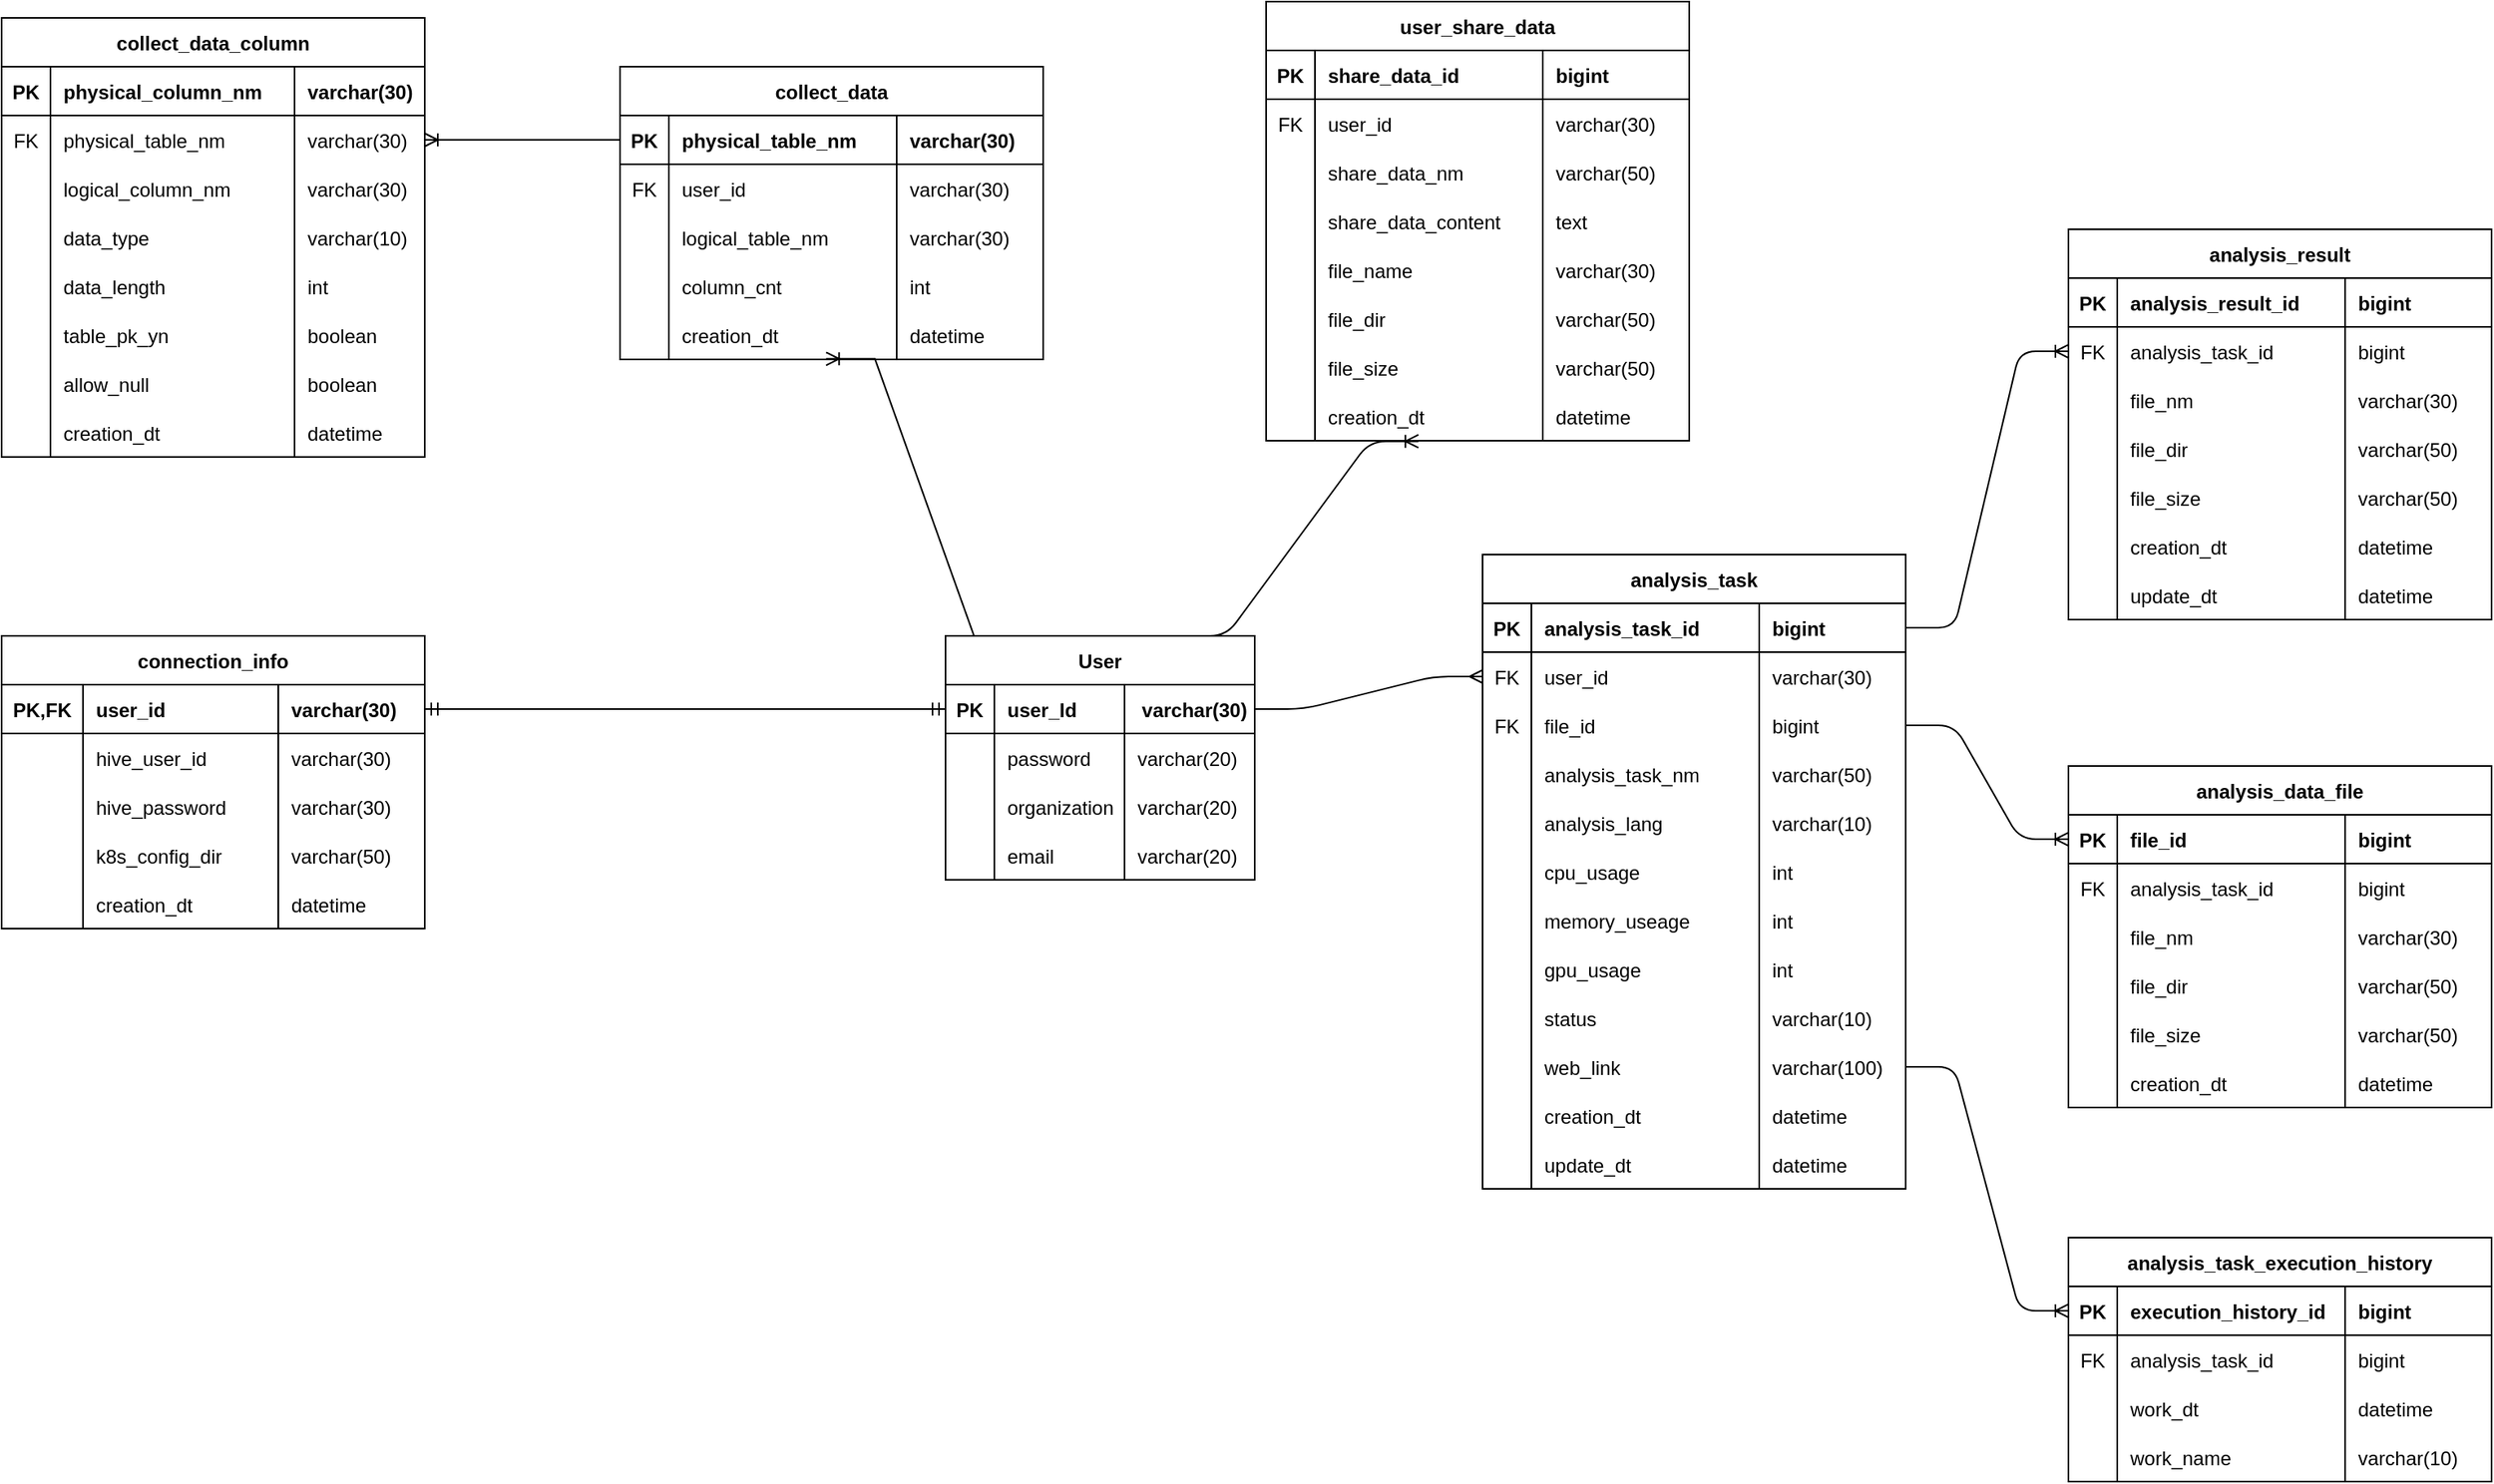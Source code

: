 <mxfile version="20.8.17" type="github">
  <diagram name="페이지-1" id="gCtmorrdQzXtGQJTeL6x">
    <mxGraphModel dx="2440" dy="1284" grid="1" gridSize="10" guides="1" tooltips="1" connect="1" arrows="1" fold="1" page="1" pageScale="1" pageWidth="2336" pageHeight="1654" math="0" shadow="0">
      <root>
        <mxCell id="0" />
        <mxCell id="1" parent="0" />
        <mxCell id="DIXpsFrfOztrdNULhJmG-33" value="" style="edgeStyle=entityRelationEdgeStyle;fontSize=12;html=1;endArrow=ERoneToMany;rounded=0;entryX=0.487;entryY=0.989;entryDx=0;entryDy=0;exitX=0.25;exitY=0;exitDx=0;exitDy=0;entryPerimeter=0;" edge="1" parent="1" source="DIXpsFrfOztrdNULhJmG-71" target="DIXpsFrfOztrdNULhJmG-101">
          <mxGeometry width="100" height="100" relative="1" as="geometry">
            <mxPoint x="760" y="215" as="sourcePoint" />
            <mxPoint x="888.76" y="244.33" as="targetPoint" />
          </mxGeometry>
        </mxCell>
        <mxCell id="DIXpsFrfOztrdNULhJmG-61" value="" style="edgeStyle=entityRelationEdgeStyle;fontSize=12;html=1;endArrow=ERoneToMany;rounded=0;exitX=0;exitY=0.5;exitDx=0;exitDy=0;entryX=1;entryY=0.5;entryDx=0;entryDy=0;" edge="1" parent="1" source="DIXpsFrfOztrdNULhJmG-89" target="DIXpsFrfOztrdNULhJmG-113">
          <mxGeometry width="100" height="100" relative="1" as="geometry">
            <mxPoint x="1200" y="205" as="sourcePoint" />
            <mxPoint x="1340" y="230" as="targetPoint" />
          </mxGeometry>
        </mxCell>
        <mxCell id="DIXpsFrfOztrdNULhJmG-71" value="User" style="shape=table;startSize=30;container=1;collapsible=1;childLayout=tableLayout;fixedRows=1;rowLines=0;fontStyle=1;align=center;resizeLast=1;rounded=0;" vertex="1" parent="1">
          <mxGeometry x="1110" y="520" width="190" height="150" as="geometry" />
        </mxCell>
        <mxCell id="DIXpsFrfOztrdNULhJmG-72" value="" style="shape=tableRow;horizontal=0;startSize=0;swimlaneHead=0;swimlaneBody=0;fillColor=none;collapsible=0;dropTarget=0;points=[[0,0.5],[1,0.5]];portConstraint=eastwest;top=0;left=0;right=0;bottom=1;rounded=0;" vertex="1" parent="DIXpsFrfOztrdNULhJmG-71">
          <mxGeometry y="30" width="190" height="30" as="geometry" />
        </mxCell>
        <mxCell id="DIXpsFrfOztrdNULhJmG-73" value="PK" style="shape=partialRectangle;connectable=0;fillColor=none;top=0;left=0;bottom=0;right=0;fontStyle=1;overflow=hidden;rounded=0;" vertex="1" parent="DIXpsFrfOztrdNULhJmG-72">
          <mxGeometry width="30" height="30" as="geometry">
            <mxRectangle width="30" height="30" as="alternateBounds" />
          </mxGeometry>
        </mxCell>
        <mxCell id="DIXpsFrfOztrdNULhJmG-74" value="user_Id" style="shape=partialRectangle;connectable=0;fillColor=none;top=0;left=0;bottom=0;right=0;align=left;spacingLeft=6;fontStyle=1;overflow=hidden;rounded=0;" vertex="1" parent="DIXpsFrfOztrdNULhJmG-72">
          <mxGeometry x="30" width="80" height="30" as="geometry">
            <mxRectangle width="80" height="30" as="alternateBounds" />
          </mxGeometry>
        </mxCell>
        <mxCell id="DIXpsFrfOztrdNULhJmG-84" value="varchar(30)" style="shape=partialRectangle;connectable=1;fillColor=none;top=0;left=0;bottom=0;right=0;align=center;spacingLeft=6;fontStyle=1;overflow=hidden;labelBorderColor=none;strokeWidth=1;strokeColor=default;dashed=1;movable=1;resizable=1;rotatable=1;deletable=1;editable=1;locked=0;labelPosition=center;verticalLabelPosition=middle;verticalAlign=middle;rounded=0;sketch=1;curveFitting=1;jiggle=2;" vertex="1" parent="DIXpsFrfOztrdNULhJmG-72">
          <mxGeometry x="110" width="80" height="30" as="geometry">
            <mxRectangle width="80" height="30" as="alternateBounds" />
          </mxGeometry>
        </mxCell>
        <mxCell id="DIXpsFrfOztrdNULhJmG-75" value="" style="shape=tableRow;horizontal=0;startSize=0;swimlaneHead=0;swimlaneBody=0;fillColor=none;collapsible=0;dropTarget=0;points=[[0,0.5],[1,0.5]];portConstraint=eastwest;top=0;left=0;right=0;bottom=0;rounded=0;" vertex="1" parent="DIXpsFrfOztrdNULhJmG-71">
          <mxGeometry y="60" width="190" height="30" as="geometry" />
        </mxCell>
        <mxCell id="DIXpsFrfOztrdNULhJmG-76" value="" style="shape=partialRectangle;connectable=0;fillColor=none;top=0;left=0;bottom=0;right=0;editable=1;overflow=hidden;rounded=0;" vertex="1" parent="DIXpsFrfOztrdNULhJmG-75">
          <mxGeometry width="30" height="30" as="geometry">
            <mxRectangle width="30" height="30" as="alternateBounds" />
          </mxGeometry>
        </mxCell>
        <mxCell id="DIXpsFrfOztrdNULhJmG-77" value="password " style="shape=partialRectangle;connectable=0;fillColor=none;top=0;left=0;bottom=0;right=0;align=left;spacingLeft=6;overflow=hidden;rounded=0;" vertex="1" parent="DIXpsFrfOztrdNULhJmG-75">
          <mxGeometry x="30" width="80" height="30" as="geometry">
            <mxRectangle width="80" height="30" as="alternateBounds" />
          </mxGeometry>
        </mxCell>
        <mxCell id="DIXpsFrfOztrdNULhJmG-85" value="varchar(20)" style="shape=partialRectangle;connectable=0;fillColor=none;top=0;left=0;bottom=0;right=0;align=left;spacingLeft=6;overflow=hidden;rounded=0;" vertex="1" parent="DIXpsFrfOztrdNULhJmG-75">
          <mxGeometry x="110" width="80" height="30" as="geometry">
            <mxRectangle width="80" height="30" as="alternateBounds" />
          </mxGeometry>
        </mxCell>
        <mxCell id="DIXpsFrfOztrdNULhJmG-78" value="" style="shape=tableRow;horizontal=0;startSize=0;swimlaneHead=0;swimlaneBody=0;fillColor=none;collapsible=0;dropTarget=0;points=[[0,0.5],[1,0.5]];portConstraint=eastwest;top=0;left=0;right=0;bottom=0;rounded=0;" vertex="1" parent="DIXpsFrfOztrdNULhJmG-71">
          <mxGeometry y="90" width="190" height="30" as="geometry" />
        </mxCell>
        <mxCell id="DIXpsFrfOztrdNULhJmG-79" value="" style="shape=partialRectangle;connectable=0;fillColor=none;top=0;left=0;bottom=0;right=0;editable=1;overflow=hidden;rounded=0;" vertex="1" parent="DIXpsFrfOztrdNULhJmG-78">
          <mxGeometry width="30" height="30" as="geometry">
            <mxRectangle width="30" height="30" as="alternateBounds" />
          </mxGeometry>
        </mxCell>
        <mxCell id="DIXpsFrfOztrdNULhJmG-80" value="organization" style="shape=partialRectangle;connectable=0;fillColor=none;top=0;left=0;bottom=0;right=0;align=left;spacingLeft=6;overflow=hidden;rounded=0;" vertex="1" parent="DIXpsFrfOztrdNULhJmG-78">
          <mxGeometry x="30" width="80" height="30" as="geometry">
            <mxRectangle width="80" height="30" as="alternateBounds" />
          </mxGeometry>
        </mxCell>
        <mxCell id="DIXpsFrfOztrdNULhJmG-86" value="varchar(20)" style="shape=partialRectangle;connectable=0;fillColor=none;top=0;left=0;bottom=0;right=0;align=left;spacingLeft=6;overflow=hidden;rounded=0;" vertex="1" parent="DIXpsFrfOztrdNULhJmG-78">
          <mxGeometry x="110" width="80" height="30" as="geometry">
            <mxRectangle width="80" height="30" as="alternateBounds" />
          </mxGeometry>
        </mxCell>
        <mxCell id="DIXpsFrfOztrdNULhJmG-81" value="" style="shape=tableRow;horizontal=0;startSize=0;swimlaneHead=0;swimlaneBody=0;fillColor=none;collapsible=0;dropTarget=0;points=[[0,0.5],[1,0.5]];portConstraint=eastwest;top=0;left=0;right=0;bottom=0;rounded=0;" vertex="1" parent="DIXpsFrfOztrdNULhJmG-71">
          <mxGeometry y="120" width="190" height="30" as="geometry" />
        </mxCell>
        <mxCell id="DIXpsFrfOztrdNULhJmG-82" value="" style="shape=partialRectangle;connectable=0;fillColor=none;top=0;left=0;bottom=0;right=0;editable=1;overflow=hidden;rounded=0;" vertex="1" parent="DIXpsFrfOztrdNULhJmG-81">
          <mxGeometry width="30" height="30" as="geometry">
            <mxRectangle width="30" height="30" as="alternateBounds" />
          </mxGeometry>
        </mxCell>
        <mxCell id="DIXpsFrfOztrdNULhJmG-83" value="email" style="shape=partialRectangle;connectable=0;fillColor=none;top=0;left=0;bottom=0;right=0;align=left;spacingLeft=6;overflow=hidden;rounded=0;" vertex="1" parent="DIXpsFrfOztrdNULhJmG-81">
          <mxGeometry x="30" width="80" height="30" as="geometry">
            <mxRectangle width="80" height="30" as="alternateBounds" />
          </mxGeometry>
        </mxCell>
        <mxCell id="DIXpsFrfOztrdNULhJmG-87" value="varchar(20)" style="shape=partialRectangle;connectable=0;fillColor=none;top=0;left=0;bottom=0;right=0;align=left;spacingLeft=6;overflow=hidden;rounded=0;" vertex="1" parent="DIXpsFrfOztrdNULhJmG-81">
          <mxGeometry x="110" width="80" height="30" as="geometry">
            <mxRectangle width="80" height="30" as="alternateBounds" />
          </mxGeometry>
        </mxCell>
        <mxCell id="DIXpsFrfOztrdNULhJmG-88" value="collect_data" style="shape=table;startSize=30;container=1;collapsible=1;childLayout=tableLayout;fixedRows=1;rowLines=0;fontStyle=1;align=center;resizeLast=1;rounded=0;" vertex="1" parent="1">
          <mxGeometry x="910" y="170" width="260" height="180" as="geometry" />
        </mxCell>
        <mxCell id="DIXpsFrfOztrdNULhJmG-89" value="" style="shape=tableRow;horizontal=0;startSize=0;swimlaneHead=0;swimlaneBody=0;fillColor=none;collapsible=0;dropTarget=0;points=[[0,0.5],[1,0.5]];portConstraint=eastwest;top=0;left=0;right=0;bottom=1;rounded=0;" vertex="1" parent="DIXpsFrfOztrdNULhJmG-88">
          <mxGeometry y="30" width="260" height="30" as="geometry" />
        </mxCell>
        <mxCell id="DIXpsFrfOztrdNULhJmG-90" value="PK" style="shape=partialRectangle;connectable=0;fillColor=none;top=0;left=0;bottom=0;right=0;fontStyle=1;overflow=hidden;rounded=0;" vertex="1" parent="DIXpsFrfOztrdNULhJmG-89">
          <mxGeometry width="30" height="30" as="geometry">
            <mxRectangle width="30" height="30" as="alternateBounds" />
          </mxGeometry>
        </mxCell>
        <mxCell id="DIXpsFrfOztrdNULhJmG-91" value="physical_table_nm" style="shape=partialRectangle;connectable=0;fillColor=none;top=0;left=0;bottom=0;right=0;align=left;spacingLeft=6;fontStyle=1;overflow=hidden;rounded=0;" vertex="1" parent="DIXpsFrfOztrdNULhJmG-89">
          <mxGeometry x="30" width="140" height="30" as="geometry">
            <mxRectangle width="140" height="30" as="alternateBounds" />
          </mxGeometry>
        </mxCell>
        <mxCell id="DIXpsFrfOztrdNULhJmG-104" value="varchar(30)" style="shape=partialRectangle;connectable=0;fillColor=none;top=0;left=0;bottom=0;right=0;align=left;spacingLeft=6;fontStyle=1;overflow=hidden;rounded=0;" vertex="1" parent="DIXpsFrfOztrdNULhJmG-89">
          <mxGeometry x="170" width="90" height="30" as="geometry">
            <mxRectangle width="90" height="30" as="alternateBounds" />
          </mxGeometry>
        </mxCell>
        <mxCell id="DIXpsFrfOztrdNULhJmG-92" value="" style="shape=tableRow;horizontal=0;startSize=0;swimlaneHead=0;swimlaneBody=0;fillColor=none;collapsible=0;dropTarget=0;points=[[0,0.5],[1,0.5]];portConstraint=eastwest;top=0;left=0;right=0;bottom=0;rounded=0;" vertex="1" parent="DIXpsFrfOztrdNULhJmG-88">
          <mxGeometry y="60" width="260" height="30" as="geometry" />
        </mxCell>
        <mxCell id="DIXpsFrfOztrdNULhJmG-93" value="FK" style="shape=partialRectangle;connectable=0;fillColor=none;top=0;left=0;bottom=0;right=0;editable=1;overflow=hidden;rounded=0;" vertex="1" parent="DIXpsFrfOztrdNULhJmG-92">
          <mxGeometry width="30" height="30" as="geometry">
            <mxRectangle width="30" height="30" as="alternateBounds" />
          </mxGeometry>
        </mxCell>
        <mxCell id="DIXpsFrfOztrdNULhJmG-94" value="user_id" style="shape=partialRectangle;connectable=0;fillColor=none;top=0;left=0;bottom=0;right=0;align=left;spacingLeft=6;overflow=hidden;rounded=0;" vertex="1" parent="DIXpsFrfOztrdNULhJmG-92">
          <mxGeometry x="30" width="140" height="30" as="geometry">
            <mxRectangle width="140" height="30" as="alternateBounds" />
          </mxGeometry>
        </mxCell>
        <mxCell id="DIXpsFrfOztrdNULhJmG-105" value="varchar(30)" style="shape=partialRectangle;connectable=0;fillColor=none;top=0;left=0;bottom=0;right=0;align=left;spacingLeft=6;overflow=hidden;rounded=0;" vertex="1" parent="DIXpsFrfOztrdNULhJmG-92">
          <mxGeometry x="170" width="90" height="30" as="geometry">
            <mxRectangle width="90" height="30" as="alternateBounds" />
          </mxGeometry>
        </mxCell>
        <mxCell id="DIXpsFrfOztrdNULhJmG-95" value="" style="shape=tableRow;horizontal=0;startSize=0;swimlaneHead=0;swimlaneBody=0;fillColor=none;collapsible=0;dropTarget=0;points=[[0,0.5],[1,0.5]];portConstraint=eastwest;top=0;left=0;right=0;bottom=0;rounded=0;" vertex="1" parent="DIXpsFrfOztrdNULhJmG-88">
          <mxGeometry y="90" width="260" height="30" as="geometry" />
        </mxCell>
        <mxCell id="DIXpsFrfOztrdNULhJmG-96" value="" style="shape=partialRectangle;connectable=0;fillColor=none;top=0;left=0;bottom=0;right=0;editable=1;overflow=hidden;rounded=0;" vertex="1" parent="DIXpsFrfOztrdNULhJmG-95">
          <mxGeometry width="30" height="30" as="geometry">
            <mxRectangle width="30" height="30" as="alternateBounds" />
          </mxGeometry>
        </mxCell>
        <mxCell id="DIXpsFrfOztrdNULhJmG-97" value="logical_table_nm" style="shape=partialRectangle;connectable=0;fillColor=none;top=0;left=0;bottom=0;right=0;align=left;spacingLeft=6;overflow=hidden;rounded=0;" vertex="1" parent="DIXpsFrfOztrdNULhJmG-95">
          <mxGeometry x="30" width="140" height="30" as="geometry">
            <mxRectangle width="140" height="30" as="alternateBounds" />
          </mxGeometry>
        </mxCell>
        <mxCell id="DIXpsFrfOztrdNULhJmG-106" value="varchar(30)" style="shape=partialRectangle;connectable=0;fillColor=none;top=0;left=0;bottom=0;right=0;align=left;spacingLeft=6;overflow=hidden;rounded=0;" vertex="1" parent="DIXpsFrfOztrdNULhJmG-95">
          <mxGeometry x="170" width="90" height="30" as="geometry">
            <mxRectangle width="90" height="30" as="alternateBounds" />
          </mxGeometry>
        </mxCell>
        <mxCell id="DIXpsFrfOztrdNULhJmG-98" value="" style="shape=tableRow;horizontal=0;startSize=0;swimlaneHead=0;swimlaneBody=0;fillColor=none;collapsible=0;dropTarget=0;points=[[0,0.5],[1,0.5]];portConstraint=eastwest;top=0;left=0;right=0;bottom=0;rounded=0;" vertex="1" parent="DIXpsFrfOztrdNULhJmG-88">
          <mxGeometry y="120" width="260" height="30" as="geometry" />
        </mxCell>
        <mxCell id="DIXpsFrfOztrdNULhJmG-99" value="" style="shape=partialRectangle;connectable=0;fillColor=none;top=0;left=0;bottom=0;right=0;editable=1;overflow=hidden;rounded=0;" vertex="1" parent="DIXpsFrfOztrdNULhJmG-98">
          <mxGeometry width="30" height="30" as="geometry">
            <mxRectangle width="30" height="30" as="alternateBounds" />
          </mxGeometry>
        </mxCell>
        <mxCell id="DIXpsFrfOztrdNULhJmG-100" value="column_cnt" style="shape=partialRectangle;connectable=0;fillColor=none;top=0;left=0;bottom=0;right=0;align=left;spacingLeft=6;overflow=hidden;rounded=0;" vertex="1" parent="DIXpsFrfOztrdNULhJmG-98">
          <mxGeometry x="30" width="140" height="30" as="geometry">
            <mxRectangle width="140" height="30" as="alternateBounds" />
          </mxGeometry>
        </mxCell>
        <mxCell id="DIXpsFrfOztrdNULhJmG-107" value="int" style="shape=partialRectangle;connectable=0;fillColor=none;top=0;left=0;bottom=0;right=0;align=left;spacingLeft=6;overflow=hidden;rounded=0;" vertex="1" parent="DIXpsFrfOztrdNULhJmG-98">
          <mxGeometry x="170" width="90" height="30" as="geometry">
            <mxRectangle width="90" height="30" as="alternateBounds" />
          </mxGeometry>
        </mxCell>
        <mxCell id="DIXpsFrfOztrdNULhJmG-101" value="" style="shape=tableRow;horizontal=0;startSize=0;swimlaneHead=0;swimlaneBody=0;fillColor=none;collapsible=0;dropTarget=0;points=[[0,0.5],[1,0.5]];portConstraint=eastwest;top=0;left=0;right=0;bottom=0;rounded=0;" vertex="1" parent="DIXpsFrfOztrdNULhJmG-88">
          <mxGeometry y="150" width="260" height="30" as="geometry" />
        </mxCell>
        <mxCell id="DIXpsFrfOztrdNULhJmG-102" value="" style="shape=partialRectangle;connectable=0;fillColor=none;top=0;left=0;bottom=0;right=0;editable=1;overflow=hidden;rounded=0;" vertex="1" parent="DIXpsFrfOztrdNULhJmG-101">
          <mxGeometry width="30" height="30" as="geometry">
            <mxRectangle width="30" height="30" as="alternateBounds" />
          </mxGeometry>
        </mxCell>
        <mxCell id="DIXpsFrfOztrdNULhJmG-103" value="creation_dt" style="shape=partialRectangle;connectable=0;fillColor=none;top=0;left=0;bottom=0;right=0;align=left;spacingLeft=6;overflow=hidden;rounded=0;" vertex="1" parent="DIXpsFrfOztrdNULhJmG-101">
          <mxGeometry x="30" width="140" height="30" as="geometry">
            <mxRectangle width="140" height="30" as="alternateBounds" />
          </mxGeometry>
        </mxCell>
        <mxCell id="DIXpsFrfOztrdNULhJmG-108" value="datetime" style="shape=partialRectangle;connectable=0;fillColor=none;top=0;left=0;bottom=0;right=0;align=left;spacingLeft=6;overflow=hidden;rounded=0;" vertex="1" parent="DIXpsFrfOztrdNULhJmG-101">
          <mxGeometry x="170" width="90" height="30" as="geometry">
            <mxRectangle width="90" height="30" as="alternateBounds" />
          </mxGeometry>
        </mxCell>
        <mxCell id="DIXpsFrfOztrdNULhJmG-109" value="collect_data_column" style="shape=table;startSize=30;container=1;collapsible=1;childLayout=tableLayout;fixedRows=1;rowLines=0;fontStyle=1;align=center;resizeLast=1;rounded=0;" vertex="1" parent="1">
          <mxGeometry x="530" y="140" width="260" height="270" as="geometry" />
        </mxCell>
        <mxCell id="DIXpsFrfOztrdNULhJmG-110" value="" style="shape=tableRow;horizontal=0;startSize=0;swimlaneHead=0;swimlaneBody=0;fillColor=none;collapsible=0;dropTarget=0;points=[[0,0.5],[1,0.5]];portConstraint=eastwest;top=0;left=0;right=0;bottom=1;rounded=0;" vertex="1" parent="DIXpsFrfOztrdNULhJmG-109">
          <mxGeometry y="30" width="260" height="30" as="geometry" />
        </mxCell>
        <mxCell id="DIXpsFrfOztrdNULhJmG-111" value="PK" style="shape=partialRectangle;connectable=0;fillColor=none;top=0;left=0;bottom=0;right=0;fontStyle=1;overflow=hidden;rounded=0;" vertex="1" parent="DIXpsFrfOztrdNULhJmG-110">
          <mxGeometry width="30" height="30" as="geometry">
            <mxRectangle width="30" height="30" as="alternateBounds" />
          </mxGeometry>
        </mxCell>
        <mxCell id="DIXpsFrfOztrdNULhJmG-112" value="physical_column_nm" style="shape=partialRectangle;connectable=0;fillColor=none;top=0;left=0;bottom=0;right=0;align=left;spacingLeft=6;fontStyle=1;overflow=hidden;rounded=0;" vertex="1" parent="DIXpsFrfOztrdNULhJmG-110">
          <mxGeometry x="30" width="150" height="30" as="geometry">
            <mxRectangle width="150" height="30" as="alternateBounds" />
          </mxGeometry>
        </mxCell>
        <mxCell id="DIXpsFrfOztrdNULhJmG-134" value="varchar(30)" style="shape=partialRectangle;connectable=0;fillColor=none;top=0;left=0;bottom=0;right=0;align=left;spacingLeft=6;fontStyle=1;overflow=hidden;rounded=0;" vertex="1" parent="DIXpsFrfOztrdNULhJmG-110">
          <mxGeometry x="180" width="80" height="30" as="geometry">
            <mxRectangle width="80" height="30" as="alternateBounds" />
          </mxGeometry>
        </mxCell>
        <mxCell id="DIXpsFrfOztrdNULhJmG-113" value="" style="shape=tableRow;horizontal=0;startSize=0;swimlaneHead=0;swimlaneBody=0;fillColor=none;collapsible=0;dropTarget=0;points=[[0,0.5],[1,0.5]];portConstraint=eastwest;top=0;left=0;right=0;bottom=0;rounded=0;" vertex="1" parent="DIXpsFrfOztrdNULhJmG-109">
          <mxGeometry y="60" width="260" height="30" as="geometry" />
        </mxCell>
        <mxCell id="DIXpsFrfOztrdNULhJmG-114" value="FK" style="shape=partialRectangle;connectable=0;fillColor=none;top=0;left=0;bottom=0;right=0;editable=1;overflow=hidden;rounded=0;" vertex="1" parent="DIXpsFrfOztrdNULhJmG-113">
          <mxGeometry width="30" height="30" as="geometry">
            <mxRectangle width="30" height="30" as="alternateBounds" />
          </mxGeometry>
        </mxCell>
        <mxCell id="DIXpsFrfOztrdNULhJmG-115" value="physical_table_nm" style="shape=partialRectangle;connectable=0;fillColor=none;top=0;left=0;bottom=0;right=0;align=left;spacingLeft=6;overflow=hidden;rounded=0;" vertex="1" parent="DIXpsFrfOztrdNULhJmG-113">
          <mxGeometry x="30" width="150" height="30" as="geometry">
            <mxRectangle width="150" height="30" as="alternateBounds" />
          </mxGeometry>
        </mxCell>
        <mxCell id="DIXpsFrfOztrdNULhJmG-135" value="varchar(30)" style="shape=partialRectangle;connectable=0;fillColor=none;top=0;left=0;bottom=0;right=0;align=left;spacingLeft=6;overflow=hidden;rounded=0;" vertex="1" parent="DIXpsFrfOztrdNULhJmG-113">
          <mxGeometry x="180" width="80" height="30" as="geometry">
            <mxRectangle width="80" height="30" as="alternateBounds" />
          </mxGeometry>
        </mxCell>
        <mxCell id="DIXpsFrfOztrdNULhJmG-116" value="" style="shape=tableRow;horizontal=0;startSize=0;swimlaneHead=0;swimlaneBody=0;fillColor=none;collapsible=0;dropTarget=0;points=[[0,0.5],[1,0.5]];portConstraint=eastwest;top=0;left=0;right=0;bottom=0;rounded=0;" vertex="1" parent="DIXpsFrfOztrdNULhJmG-109">
          <mxGeometry y="90" width="260" height="30" as="geometry" />
        </mxCell>
        <mxCell id="DIXpsFrfOztrdNULhJmG-117" value="" style="shape=partialRectangle;connectable=0;fillColor=none;top=0;left=0;bottom=0;right=0;editable=1;overflow=hidden;rounded=0;" vertex="1" parent="DIXpsFrfOztrdNULhJmG-116">
          <mxGeometry width="30" height="30" as="geometry">
            <mxRectangle width="30" height="30" as="alternateBounds" />
          </mxGeometry>
        </mxCell>
        <mxCell id="DIXpsFrfOztrdNULhJmG-118" value="logical_column_nm" style="shape=partialRectangle;connectable=0;fillColor=none;top=0;left=0;bottom=0;right=0;align=left;spacingLeft=6;overflow=hidden;rounded=0;" vertex="1" parent="DIXpsFrfOztrdNULhJmG-116">
          <mxGeometry x="30" width="150" height="30" as="geometry">
            <mxRectangle width="150" height="30" as="alternateBounds" />
          </mxGeometry>
        </mxCell>
        <mxCell id="DIXpsFrfOztrdNULhJmG-136" value="varchar(30)" style="shape=partialRectangle;connectable=0;fillColor=none;top=0;left=0;bottom=0;right=0;align=left;spacingLeft=6;overflow=hidden;rounded=0;" vertex="1" parent="DIXpsFrfOztrdNULhJmG-116">
          <mxGeometry x="180" width="80" height="30" as="geometry">
            <mxRectangle width="80" height="30" as="alternateBounds" />
          </mxGeometry>
        </mxCell>
        <mxCell id="DIXpsFrfOztrdNULhJmG-119" value="" style="shape=tableRow;horizontal=0;startSize=0;swimlaneHead=0;swimlaneBody=0;fillColor=none;collapsible=0;dropTarget=0;points=[[0,0.5],[1,0.5]];portConstraint=eastwest;top=0;left=0;right=0;bottom=0;rounded=0;" vertex="1" parent="DIXpsFrfOztrdNULhJmG-109">
          <mxGeometry y="120" width="260" height="30" as="geometry" />
        </mxCell>
        <mxCell id="DIXpsFrfOztrdNULhJmG-120" value="" style="shape=partialRectangle;connectable=0;fillColor=none;top=0;left=0;bottom=0;right=0;editable=1;overflow=hidden;rounded=0;" vertex="1" parent="DIXpsFrfOztrdNULhJmG-119">
          <mxGeometry width="30" height="30" as="geometry">
            <mxRectangle width="30" height="30" as="alternateBounds" />
          </mxGeometry>
        </mxCell>
        <mxCell id="DIXpsFrfOztrdNULhJmG-121" value="data_type" style="shape=partialRectangle;connectable=0;fillColor=none;top=0;left=0;bottom=0;right=0;align=left;spacingLeft=6;overflow=hidden;rounded=0;" vertex="1" parent="DIXpsFrfOztrdNULhJmG-119">
          <mxGeometry x="30" width="150" height="30" as="geometry">
            <mxRectangle width="150" height="30" as="alternateBounds" />
          </mxGeometry>
        </mxCell>
        <mxCell id="DIXpsFrfOztrdNULhJmG-137" value="varchar(10)" style="shape=partialRectangle;connectable=0;fillColor=none;top=0;left=0;bottom=0;right=0;align=left;spacingLeft=6;overflow=hidden;rounded=0;" vertex="1" parent="DIXpsFrfOztrdNULhJmG-119">
          <mxGeometry x="180" width="80" height="30" as="geometry">
            <mxRectangle width="80" height="30" as="alternateBounds" />
          </mxGeometry>
        </mxCell>
        <mxCell id="DIXpsFrfOztrdNULhJmG-122" value="" style="shape=tableRow;horizontal=0;startSize=0;swimlaneHead=0;swimlaneBody=0;fillColor=none;collapsible=0;dropTarget=0;points=[[0,0.5],[1,0.5]];portConstraint=eastwest;top=0;left=0;right=0;bottom=0;rounded=0;" vertex="1" parent="DIXpsFrfOztrdNULhJmG-109">
          <mxGeometry y="150" width="260" height="30" as="geometry" />
        </mxCell>
        <mxCell id="DIXpsFrfOztrdNULhJmG-123" value="" style="shape=partialRectangle;connectable=0;fillColor=none;top=0;left=0;bottom=0;right=0;editable=1;overflow=hidden;rounded=0;" vertex="1" parent="DIXpsFrfOztrdNULhJmG-122">
          <mxGeometry width="30" height="30" as="geometry">
            <mxRectangle width="30" height="30" as="alternateBounds" />
          </mxGeometry>
        </mxCell>
        <mxCell id="DIXpsFrfOztrdNULhJmG-124" value="data_length" style="shape=partialRectangle;connectable=0;fillColor=none;top=0;left=0;bottom=0;right=0;align=left;spacingLeft=6;overflow=hidden;rounded=0;" vertex="1" parent="DIXpsFrfOztrdNULhJmG-122">
          <mxGeometry x="30" width="150" height="30" as="geometry">
            <mxRectangle width="150" height="30" as="alternateBounds" />
          </mxGeometry>
        </mxCell>
        <mxCell id="DIXpsFrfOztrdNULhJmG-138" value="int" style="shape=partialRectangle;connectable=0;fillColor=none;top=0;left=0;bottom=0;right=0;align=left;spacingLeft=6;overflow=hidden;rounded=0;" vertex="1" parent="DIXpsFrfOztrdNULhJmG-122">
          <mxGeometry x="180" width="80" height="30" as="geometry">
            <mxRectangle width="80" height="30" as="alternateBounds" />
          </mxGeometry>
        </mxCell>
        <mxCell id="DIXpsFrfOztrdNULhJmG-125" value="" style="shape=tableRow;horizontal=0;startSize=0;swimlaneHead=0;swimlaneBody=0;fillColor=none;collapsible=0;dropTarget=0;points=[[0,0.5],[1,0.5]];portConstraint=eastwest;top=0;left=0;right=0;bottom=0;rounded=0;" vertex="1" parent="DIXpsFrfOztrdNULhJmG-109">
          <mxGeometry y="180" width="260" height="30" as="geometry" />
        </mxCell>
        <mxCell id="DIXpsFrfOztrdNULhJmG-126" value="" style="shape=partialRectangle;connectable=0;fillColor=none;top=0;left=0;bottom=0;right=0;editable=1;overflow=hidden;rounded=0;" vertex="1" parent="DIXpsFrfOztrdNULhJmG-125">
          <mxGeometry width="30" height="30" as="geometry">
            <mxRectangle width="30" height="30" as="alternateBounds" />
          </mxGeometry>
        </mxCell>
        <mxCell id="DIXpsFrfOztrdNULhJmG-127" value="table_pk_yn" style="shape=partialRectangle;connectable=0;fillColor=none;top=0;left=0;bottom=0;right=0;align=left;spacingLeft=6;overflow=hidden;rounded=0;" vertex="1" parent="DIXpsFrfOztrdNULhJmG-125">
          <mxGeometry x="30" width="150" height="30" as="geometry">
            <mxRectangle width="150" height="30" as="alternateBounds" />
          </mxGeometry>
        </mxCell>
        <mxCell id="DIXpsFrfOztrdNULhJmG-139" value="boolean" style="shape=partialRectangle;connectable=0;fillColor=none;top=0;left=0;bottom=0;right=0;align=left;spacingLeft=6;overflow=hidden;rounded=0;" vertex="1" parent="DIXpsFrfOztrdNULhJmG-125">
          <mxGeometry x="180" width="80" height="30" as="geometry">
            <mxRectangle width="80" height="30" as="alternateBounds" />
          </mxGeometry>
        </mxCell>
        <mxCell id="DIXpsFrfOztrdNULhJmG-128" value="" style="shape=tableRow;horizontal=0;startSize=0;swimlaneHead=0;swimlaneBody=0;fillColor=none;collapsible=0;dropTarget=0;points=[[0,0.5],[1,0.5]];portConstraint=eastwest;top=0;left=0;right=0;bottom=0;rounded=0;" vertex="1" parent="DIXpsFrfOztrdNULhJmG-109">
          <mxGeometry y="210" width="260" height="30" as="geometry" />
        </mxCell>
        <mxCell id="DIXpsFrfOztrdNULhJmG-129" value="" style="shape=partialRectangle;connectable=0;fillColor=none;top=0;left=0;bottom=0;right=0;editable=1;overflow=hidden;rounded=0;" vertex="1" parent="DIXpsFrfOztrdNULhJmG-128">
          <mxGeometry width="30" height="30" as="geometry">
            <mxRectangle width="30" height="30" as="alternateBounds" />
          </mxGeometry>
        </mxCell>
        <mxCell id="DIXpsFrfOztrdNULhJmG-130" value="allow_null" style="shape=partialRectangle;connectable=0;fillColor=none;top=0;left=0;bottom=0;right=0;align=left;spacingLeft=6;overflow=hidden;rounded=0;" vertex="1" parent="DIXpsFrfOztrdNULhJmG-128">
          <mxGeometry x="30" width="150" height="30" as="geometry">
            <mxRectangle width="150" height="30" as="alternateBounds" />
          </mxGeometry>
        </mxCell>
        <mxCell id="DIXpsFrfOztrdNULhJmG-140" value="boolean" style="shape=partialRectangle;connectable=0;fillColor=none;top=0;left=0;bottom=0;right=0;align=left;spacingLeft=6;overflow=hidden;rounded=0;" vertex="1" parent="DIXpsFrfOztrdNULhJmG-128">
          <mxGeometry x="180" width="80" height="30" as="geometry">
            <mxRectangle width="80" height="30" as="alternateBounds" />
          </mxGeometry>
        </mxCell>
        <mxCell id="DIXpsFrfOztrdNULhJmG-131" value="" style="shape=tableRow;horizontal=0;startSize=0;swimlaneHead=0;swimlaneBody=0;fillColor=none;collapsible=0;dropTarget=0;points=[[0,0.5],[1,0.5]];portConstraint=eastwest;top=0;left=0;right=0;bottom=0;rounded=0;" vertex="1" parent="DIXpsFrfOztrdNULhJmG-109">
          <mxGeometry y="240" width="260" height="30" as="geometry" />
        </mxCell>
        <mxCell id="DIXpsFrfOztrdNULhJmG-132" value="" style="shape=partialRectangle;connectable=0;fillColor=none;top=0;left=0;bottom=0;right=0;editable=1;overflow=hidden;rounded=0;" vertex="1" parent="DIXpsFrfOztrdNULhJmG-131">
          <mxGeometry width="30" height="30" as="geometry">
            <mxRectangle width="30" height="30" as="alternateBounds" />
          </mxGeometry>
        </mxCell>
        <mxCell id="DIXpsFrfOztrdNULhJmG-133" value="creation_dt" style="shape=partialRectangle;connectable=0;fillColor=none;top=0;left=0;bottom=0;right=0;align=left;spacingLeft=6;overflow=hidden;rounded=0;" vertex="1" parent="DIXpsFrfOztrdNULhJmG-131">
          <mxGeometry x="30" width="150" height="30" as="geometry">
            <mxRectangle width="150" height="30" as="alternateBounds" />
          </mxGeometry>
        </mxCell>
        <mxCell id="DIXpsFrfOztrdNULhJmG-141" value="datetime" style="shape=partialRectangle;connectable=0;fillColor=none;top=0;left=0;bottom=0;right=0;align=left;spacingLeft=6;overflow=hidden;rounded=0;" vertex="1" parent="DIXpsFrfOztrdNULhJmG-131">
          <mxGeometry x="180" width="80" height="30" as="geometry">
            <mxRectangle width="80" height="30" as="alternateBounds" />
          </mxGeometry>
        </mxCell>
        <mxCell id="DIXpsFrfOztrdNULhJmG-143" value="user_share_data" style="shape=table;startSize=30;container=1;collapsible=1;childLayout=tableLayout;fixedRows=1;rowLines=0;fontStyle=1;align=center;resizeLast=1;rounded=0;" vertex="1" parent="1">
          <mxGeometry x="1307" y="130" width="260" height="270" as="geometry" />
        </mxCell>
        <mxCell id="DIXpsFrfOztrdNULhJmG-144" value="" style="shape=tableRow;horizontal=0;startSize=0;swimlaneHead=0;swimlaneBody=0;fillColor=none;collapsible=0;dropTarget=0;points=[[0,0.5],[1,0.5]];portConstraint=eastwest;top=0;left=0;right=0;bottom=1;rounded=0;" vertex="1" parent="DIXpsFrfOztrdNULhJmG-143">
          <mxGeometry y="30" width="260" height="30" as="geometry" />
        </mxCell>
        <mxCell id="DIXpsFrfOztrdNULhJmG-145" value="PK" style="shape=partialRectangle;connectable=0;fillColor=none;top=0;left=0;bottom=0;right=0;fontStyle=1;overflow=hidden;rounded=0;" vertex="1" parent="DIXpsFrfOztrdNULhJmG-144">
          <mxGeometry width="30" height="30" as="geometry">
            <mxRectangle width="30" height="30" as="alternateBounds" />
          </mxGeometry>
        </mxCell>
        <mxCell id="DIXpsFrfOztrdNULhJmG-146" value="share_data_id" style="shape=partialRectangle;connectable=0;fillColor=none;top=0;left=0;bottom=0;right=0;align=left;spacingLeft=6;fontStyle=1;overflow=hidden;rounded=0;" vertex="1" parent="DIXpsFrfOztrdNULhJmG-144">
          <mxGeometry x="30" width="140" height="30" as="geometry">
            <mxRectangle width="140" height="30" as="alternateBounds" />
          </mxGeometry>
        </mxCell>
        <mxCell id="DIXpsFrfOztrdNULhJmG-147" value="bigint" style="shape=partialRectangle;connectable=0;fillColor=none;top=0;left=0;bottom=0;right=0;align=left;spacingLeft=6;fontStyle=1;overflow=hidden;rounded=0;" vertex="1" parent="DIXpsFrfOztrdNULhJmG-144">
          <mxGeometry x="170" width="90" height="30" as="geometry">
            <mxRectangle width="90" height="30" as="alternateBounds" />
          </mxGeometry>
        </mxCell>
        <mxCell id="DIXpsFrfOztrdNULhJmG-148" value="" style="shape=tableRow;horizontal=0;startSize=0;swimlaneHead=0;swimlaneBody=0;fillColor=none;collapsible=0;dropTarget=0;points=[[0,0.5],[1,0.5]];portConstraint=eastwest;top=0;left=0;right=0;bottom=0;rounded=0;" vertex="1" parent="DIXpsFrfOztrdNULhJmG-143">
          <mxGeometry y="60" width="260" height="30" as="geometry" />
        </mxCell>
        <mxCell id="DIXpsFrfOztrdNULhJmG-149" value="FK" style="shape=partialRectangle;connectable=0;fillColor=none;top=0;left=0;bottom=0;right=0;editable=1;overflow=hidden;rounded=0;" vertex="1" parent="DIXpsFrfOztrdNULhJmG-148">
          <mxGeometry width="30" height="30" as="geometry">
            <mxRectangle width="30" height="30" as="alternateBounds" />
          </mxGeometry>
        </mxCell>
        <mxCell id="DIXpsFrfOztrdNULhJmG-150" value="user_id" style="shape=partialRectangle;connectable=0;fillColor=none;top=0;left=0;bottom=0;right=0;align=left;spacingLeft=6;overflow=hidden;rounded=0;" vertex="1" parent="DIXpsFrfOztrdNULhJmG-148">
          <mxGeometry x="30" width="140" height="30" as="geometry">
            <mxRectangle width="140" height="30" as="alternateBounds" />
          </mxGeometry>
        </mxCell>
        <mxCell id="DIXpsFrfOztrdNULhJmG-151" value="varchar(30)" style="shape=partialRectangle;connectable=0;fillColor=none;top=0;left=0;bottom=0;right=0;align=left;spacingLeft=6;overflow=hidden;rounded=0;" vertex="1" parent="DIXpsFrfOztrdNULhJmG-148">
          <mxGeometry x="170" width="90" height="30" as="geometry">
            <mxRectangle width="90" height="30" as="alternateBounds" />
          </mxGeometry>
        </mxCell>
        <mxCell id="DIXpsFrfOztrdNULhJmG-167" value="" style="shape=tableRow;horizontal=0;startSize=0;swimlaneHead=0;swimlaneBody=0;fillColor=none;collapsible=0;dropTarget=0;points=[[0,0.5],[1,0.5]];portConstraint=eastwest;top=0;left=0;right=0;bottom=0;rounded=0;" vertex="1" parent="DIXpsFrfOztrdNULhJmG-143">
          <mxGeometry y="90" width="260" height="30" as="geometry" />
        </mxCell>
        <mxCell id="DIXpsFrfOztrdNULhJmG-168" value="" style="shape=partialRectangle;connectable=0;fillColor=none;top=0;left=0;bottom=0;right=0;editable=1;overflow=hidden;rounded=0;" vertex="1" parent="DIXpsFrfOztrdNULhJmG-167">
          <mxGeometry width="30" height="30" as="geometry">
            <mxRectangle width="30" height="30" as="alternateBounds" />
          </mxGeometry>
        </mxCell>
        <mxCell id="DIXpsFrfOztrdNULhJmG-169" value="share_data_nm" style="shape=partialRectangle;connectable=0;fillColor=none;top=0;left=0;bottom=0;right=0;align=left;spacingLeft=6;overflow=hidden;rounded=0;" vertex="1" parent="DIXpsFrfOztrdNULhJmG-167">
          <mxGeometry x="30" width="140" height="30" as="geometry">
            <mxRectangle width="140" height="30" as="alternateBounds" />
          </mxGeometry>
        </mxCell>
        <mxCell id="DIXpsFrfOztrdNULhJmG-170" value="varchar(50)" style="shape=partialRectangle;connectable=0;fillColor=none;top=0;left=0;bottom=0;right=0;align=left;spacingLeft=6;overflow=hidden;rounded=0;" vertex="1" parent="DIXpsFrfOztrdNULhJmG-167">
          <mxGeometry x="170" width="90" height="30" as="geometry">
            <mxRectangle width="90" height="30" as="alternateBounds" />
          </mxGeometry>
        </mxCell>
        <mxCell id="DIXpsFrfOztrdNULhJmG-175" value="" style="shape=tableRow;horizontal=0;startSize=0;swimlaneHead=0;swimlaneBody=0;fillColor=none;collapsible=0;dropTarget=0;points=[[0,0.5],[1,0.5]];portConstraint=eastwest;top=0;left=0;right=0;bottom=0;rounded=0;" vertex="1" parent="DIXpsFrfOztrdNULhJmG-143">
          <mxGeometry y="120" width="260" height="30" as="geometry" />
        </mxCell>
        <mxCell id="DIXpsFrfOztrdNULhJmG-176" value="" style="shape=partialRectangle;connectable=0;fillColor=none;top=0;left=0;bottom=0;right=0;editable=1;overflow=hidden;rounded=0;" vertex="1" parent="DIXpsFrfOztrdNULhJmG-175">
          <mxGeometry width="30" height="30" as="geometry">
            <mxRectangle width="30" height="30" as="alternateBounds" />
          </mxGeometry>
        </mxCell>
        <mxCell id="DIXpsFrfOztrdNULhJmG-177" value="share_data_content" style="shape=partialRectangle;connectable=0;fillColor=none;top=0;left=0;bottom=0;right=0;align=left;spacingLeft=6;overflow=hidden;rounded=0;" vertex="1" parent="DIXpsFrfOztrdNULhJmG-175">
          <mxGeometry x="30" width="140" height="30" as="geometry">
            <mxRectangle width="140" height="30" as="alternateBounds" />
          </mxGeometry>
        </mxCell>
        <mxCell id="DIXpsFrfOztrdNULhJmG-178" value="text" style="shape=partialRectangle;connectable=0;fillColor=none;top=0;left=0;bottom=0;right=0;align=left;spacingLeft=6;overflow=hidden;rounded=0;" vertex="1" parent="DIXpsFrfOztrdNULhJmG-175">
          <mxGeometry x="170" width="90" height="30" as="geometry">
            <mxRectangle width="90" height="30" as="alternateBounds" />
          </mxGeometry>
        </mxCell>
        <mxCell id="DIXpsFrfOztrdNULhJmG-152" value="" style="shape=tableRow;horizontal=0;startSize=0;swimlaneHead=0;swimlaneBody=0;fillColor=none;collapsible=0;dropTarget=0;points=[[0,0.5],[1,0.5]];portConstraint=eastwest;top=0;left=0;right=0;bottom=0;rounded=0;" vertex="1" parent="DIXpsFrfOztrdNULhJmG-143">
          <mxGeometry y="150" width="260" height="30" as="geometry" />
        </mxCell>
        <mxCell id="DIXpsFrfOztrdNULhJmG-153" value="" style="shape=partialRectangle;connectable=0;fillColor=none;top=0;left=0;bottom=0;right=0;editable=1;overflow=hidden;rounded=0;" vertex="1" parent="DIXpsFrfOztrdNULhJmG-152">
          <mxGeometry width="30" height="30" as="geometry">
            <mxRectangle width="30" height="30" as="alternateBounds" />
          </mxGeometry>
        </mxCell>
        <mxCell id="DIXpsFrfOztrdNULhJmG-154" value="file_name" style="shape=partialRectangle;connectable=0;fillColor=none;top=0;left=0;bottom=0;right=0;align=left;spacingLeft=6;overflow=hidden;rounded=0;" vertex="1" parent="DIXpsFrfOztrdNULhJmG-152">
          <mxGeometry x="30" width="140" height="30" as="geometry">
            <mxRectangle width="140" height="30" as="alternateBounds" />
          </mxGeometry>
        </mxCell>
        <mxCell id="DIXpsFrfOztrdNULhJmG-155" value="varchar(30)" style="shape=partialRectangle;connectable=0;fillColor=none;top=0;left=0;bottom=0;right=0;align=left;spacingLeft=6;overflow=hidden;rounded=0;" vertex="1" parent="DIXpsFrfOztrdNULhJmG-152">
          <mxGeometry x="170" width="90" height="30" as="geometry">
            <mxRectangle width="90" height="30" as="alternateBounds" />
          </mxGeometry>
        </mxCell>
        <mxCell id="DIXpsFrfOztrdNULhJmG-156" value="" style="shape=tableRow;horizontal=0;startSize=0;swimlaneHead=0;swimlaneBody=0;fillColor=none;collapsible=0;dropTarget=0;points=[[0,0.5],[1,0.5]];portConstraint=eastwest;top=0;left=0;right=0;bottom=0;rounded=0;" vertex="1" parent="DIXpsFrfOztrdNULhJmG-143">
          <mxGeometry y="180" width="260" height="30" as="geometry" />
        </mxCell>
        <mxCell id="DIXpsFrfOztrdNULhJmG-157" value="" style="shape=partialRectangle;connectable=0;fillColor=none;top=0;left=0;bottom=0;right=0;editable=1;overflow=hidden;rounded=0;" vertex="1" parent="DIXpsFrfOztrdNULhJmG-156">
          <mxGeometry width="30" height="30" as="geometry">
            <mxRectangle width="30" height="30" as="alternateBounds" />
          </mxGeometry>
        </mxCell>
        <mxCell id="DIXpsFrfOztrdNULhJmG-158" value="file_dir" style="shape=partialRectangle;connectable=0;fillColor=none;top=0;left=0;bottom=0;right=0;align=left;spacingLeft=6;overflow=hidden;rounded=0;" vertex="1" parent="DIXpsFrfOztrdNULhJmG-156">
          <mxGeometry x="30" width="140" height="30" as="geometry">
            <mxRectangle width="140" height="30" as="alternateBounds" />
          </mxGeometry>
        </mxCell>
        <mxCell id="DIXpsFrfOztrdNULhJmG-159" value="varchar(50)" style="shape=partialRectangle;connectable=0;fillColor=none;top=0;left=0;bottom=0;right=0;align=left;spacingLeft=6;overflow=hidden;rounded=0;" vertex="1" parent="DIXpsFrfOztrdNULhJmG-156">
          <mxGeometry x="170" width="90" height="30" as="geometry">
            <mxRectangle width="90" height="30" as="alternateBounds" />
          </mxGeometry>
        </mxCell>
        <mxCell id="DIXpsFrfOztrdNULhJmG-171" value="" style="shape=tableRow;horizontal=0;startSize=0;swimlaneHead=0;swimlaneBody=0;fillColor=none;collapsible=0;dropTarget=0;points=[[0,0.5],[1,0.5]];portConstraint=eastwest;top=0;left=0;right=0;bottom=0;rounded=0;" vertex="1" parent="DIXpsFrfOztrdNULhJmG-143">
          <mxGeometry y="210" width="260" height="30" as="geometry" />
        </mxCell>
        <mxCell id="DIXpsFrfOztrdNULhJmG-172" value="" style="shape=partialRectangle;connectable=0;fillColor=none;top=0;left=0;bottom=0;right=0;editable=1;overflow=hidden;rounded=0;" vertex="1" parent="DIXpsFrfOztrdNULhJmG-171">
          <mxGeometry width="30" height="30" as="geometry">
            <mxRectangle width="30" height="30" as="alternateBounds" />
          </mxGeometry>
        </mxCell>
        <mxCell id="DIXpsFrfOztrdNULhJmG-173" value="file_size" style="shape=partialRectangle;connectable=0;fillColor=none;top=0;left=0;bottom=0;right=0;align=left;spacingLeft=6;overflow=hidden;rounded=0;" vertex="1" parent="DIXpsFrfOztrdNULhJmG-171">
          <mxGeometry x="30" width="140" height="30" as="geometry">
            <mxRectangle width="140" height="30" as="alternateBounds" />
          </mxGeometry>
        </mxCell>
        <mxCell id="DIXpsFrfOztrdNULhJmG-174" value="varchar(50)" style="shape=partialRectangle;connectable=0;fillColor=none;top=0;left=0;bottom=0;right=0;align=left;spacingLeft=6;overflow=hidden;rounded=0;" vertex="1" parent="DIXpsFrfOztrdNULhJmG-171">
          <mxGeometry x="170" width="90" height="30" as="geometry">
            <mxRectangle width="90" height="30" as="alternateBounds" />
          </mxGeometry>
        </mxCell>
        <mxCell id="DIXpsFrfOztrdNULhJmG-160" value="" style="shape=tableRow;horizontal=0;startSize=0;swimlaneHead=0;swimlaneBody=0;fillColor=none;collapsible=0;dropTarget=0;points=[[0,0.5],[1,0.5]];portConstraint=eastwest;top=0;left=0;right=0;bottom=0;rounded=0;" vertex="1" parent="DIXpsFrfOztrdNULhJmG-143">
          <mxGeometry y="240" width="260" height="30" as="geometry" />
        </mxCell>
        <mxCell id="DIXpsFrfOztrdNULhJmG-161" value="" style="shape=partialRectangle;connectable=0;fillColor=none;top=0;left=0;bottom=0;right=0;editable=1;overflow=hidden;rounded=0;" vertex="1" parent="DIXpsFrfOztrdNULhJmG-160">
          <mxGeometry width="30" height="30" as="geometry">
            <mxRectangle width="30" height="30" as="alternateBounds" />
          </mxGeometry>
        </mxCell>
        <mxCell id="DIXpsFrfOztrdNULhJmG-162" value="creation_dt" style="shape=partialRectangle;connectable=0;fillColor=none;top=0;left=0;bottom=0;right=0;align=left;spacingLeft=6;overflow=hidden;rounded=0;" vertex="1" parent="DIXpsFrfOztrdNULhJmG-160">
          <mxGeometry x="30" width="140" height="30" as="geometry">
            <mxRectangle width="140" height="30" as="alternateBounds" />
          </mxGeometry>
        </mxCell>
        <mxCell id="DIXpsFrfOztrdNULhJmG-163" value="datetime" style="shape=partialRectangle;connectable=0;fillColor=none;top=0;left=0;bottom=0;right=0;align=left;spacingLeft=6;overflow=hidden;rounded=0;" vertex="1" parent="DIXpsFrfOztrdNULhJmG-160">
          <mxGeometry x="170" width="90" height="30" as="geometry">
            <mxRectangle width="90" height="30" as="alternateBounds" />
          </mxGeometry>
        </mxCell>
        <mxCell id="DIXpsFrfOztrdNULhJmG-165" value="" style="edgeStyle=entityRelationEdgeStyle;fontSize=12;html=1;endArrow=ERoneToMany;exitX=0.75;exitY=0;exitDx=0;exitDy=0;entryX=0.36;entryY=1.011;entryDx=0;entryDy=0;entryPerimeter=0;" edge="1" parent="1" source="DIXpsFrfOztrdNULhJmG-71" target="DIXpsFrfOztrdNULhJmG-160">
          <mxGeometry width="100" height="100" relative="1" as="geometry">
            <mxPoint x="1150" y="630" as="sourcePoint" />
            <mxPoint x="1250" y="530" as="targetPoint" />
          </mxGeometry>
        </mxCell>
        <mxCell id="DIXpsFrfOztrdNULhJmG-179" value="analysis_task" style="shape=table;startSize=30;container=1;collapsible=1;childLayout=tableLayout;fixedRows=1;rowLines=0;fontStyle=1;align=center;resizeLast=1;rounded=0;" vertex="1" parent="1">
          <mxGeometry x="1440" y="470" width="260" height="390" as="geometry" />
        </mxCell>
        <mxCell id="DIXpsFrfOztrdNULhJmG-180" value="" style="shape=tableRow;horizontal=0;startSize=0;swimlaneHead=0;swimlaneBody=0;fillColor=none;collapsible=0;dropTarget=0;points=[[0,0.5],[1,0.5]];portConstraint=eastwest;top=0;left=0;right=0;bottom=1;rounded=0;" vertex="1" parent="DIXpsFrfOztrdNULhJmG-179">
          <mxGeometry y="30" width="260" height="30" as="geometry" />
        </mxCell>
        <mxCell id="DIXpsFrfOztrdNULhJmG-181" value="PK" style="shape=partialRectangle;connectable=0;fillColor=none;top=0;left=0;bottom=0;right=0;fontStyle=1;overflow=hidden;rounded=0;" vertex="1" parent="DIXpsFrfOztrdNULhJmG-180">
          <mxGeometry width="30" height="30" as="geometry">
            <mxRectangle width="30" height="30" as="alternateBounds" />
          </mxGeometry>
        </mxCell>
        <mxCell id="DIXpsFrfOztrdNULhJmG-182" value="analysis_task_id" style="shape=partialRectangle;connectable=0;fillColor=none;top=0;left=0;bottom=0;right=0;align=left;spacingLeft=6;fontStyle=1;overflow=hidden;rounded=0;" vertex="1" parent="DIXpsFrfOztrdNULhJmG-180">
          <mxGeometry x="30" width="140" height="30" as="geometry">
            <mxRectangle width="140" height="30" as="alternateBounds" />
          </mxGeometry>
        </mxCell>
        <mxCell id="DIXpsFrfOztrdNULhJmG-183" value="bigint" style="shape=partialRectangle;connectable=0;fillColor=none;top=0;left=0;bottom=0;right=0;align=left;spacingLeft=6;fontStyle=1;overflow=hidden;rounded=0;" vertex="1" parent="DIXpsFrfOztrdNULhJmG-180">
          <mxGeometry x="170" width="90" height="30" as="geometry">
            <mxRectangle width="90" height="30" as="alternateBounds" />
          </mxGeometry>
        </mxCell>
        <mxCell id="DIXpsFrfOztrdNULhJmG-184" value="" style="shape=tableRow;horizontal=0;startSize=0;swimlaneHead=0;swimlaneBody=0;fillColor=none;collapsible=0;dropTarget=0;points=[[0,0.5],[1,0.5]];portConstraint=eastwest;top=0;left=0;right=0;bottom=0;rounded=0;" vertex="1" parent="DIXpsFrfOztrdNULhJmG-179">
          <mxGeometry y="60" width="260" height="30" as="geometry" />
        </mxCell>
        <mxCell id="DIXpsFrfOztrdNULhJmG-185" value="FK" style="shape=partialRectangle;connectable=0;fillColor=none;top=0;left=0;bottom=0;right=0;editable=1;overflow=hidden;rounded=0;" vertex="1" parent="DIXpsFrfOztrdNULhJmG-184">
          <mxGeometry width="30" height="30" as="geometry">
            <mxRectangle width="30" height="30" as="alternateBounds" />
          </mxGeometry>
        </mxCell>
        <mxCell id="DIXpsFrfOztrdNULhJmG-186" value="user_id" style="shape=partialRectangle;connectable=0;fillColor=none;top=0;left=0;bottom=0;right=0;align=left;spacingLeft=6;overflow=hidden;rounded=0;" vertex="1" parent="DIXpsFrfOztrdNULhJmG-184">
          <mxGeometry x="30" width="140" height="30" as="geometry">
            <mxRectangle width="140" height="30" as="alternateBounds" />
          </mxGeometry>
        </mxCell>
        <mxCell id="DIXpsFrfOztrdNULhJmG-187" value="varchar(30)" style="shape=partialRectangle;connectable=0;fillColor=none;top=0;left=0;bottom=0;right=0;align=left;spacingLeft=6;overflow=hidden;rounded=0;" vertex="1" parent="DIXpsFrfOztrdNULhJmG-184">
          <mxGeometry x="170" width="90" height="30" as="geometry">
            <mxRectangle width="90" height="30" as="alternateBounds" />
          </mxGeometry>
        </mxCell>
        <mxCell id="DIXpsFrfOztrdNULhJmG-220" value="" style="shape=tableRow;horizontal=0;startSize=0;swimlaneHead=0;swimlaneBody=0;fillColor=none;collapsible=0;dropTarget=0;points=[[0,0.5],[1,0.5]];portConstraint=eastwest;top=0;left=0;right=0;bottom=0;rounded=0;" vertex="1" parent="DIXpsFrfOztrdNULhJmG-179">
          <mxGeometry y="90" width="260" height="30" as="geometry" />
        </mxCell>
        <mxCell id="DIXpsFrfOztrdNULhJmG-221" value="FK" style="shape=partialRectangle;connectable=0;fillColor=none;top=0;left=0;bottom=0;right=0;editable=1;overflow=hidden;rounded=0;" vertex="1" parent="DIXpsFrfOztrdNULhJmG-220">
          <mxGeometry width="30" height="30" as="geometry">
            <mxRectangle width="30" height="30" as="alternateBounds" />
          </mxGeometry>
        </mxCell>
        <mxCell id="DIXpsFrfOztrdNULhJmG-222" value="file_id" style="shape=partialRectangle;connectable=0;fillColor=none;top=0;left=0;bottom=0;right=0;align=left;spacingLeft=6;overflow=hidden;rounded=0;" vertex="1" parent="DIXpsFrfOztrdNULhJmG-220">
          <mxGeometry x="30" width="140" height="30" as="geometry">
            <mxRectangle width="140" height="30" as="alternateBounds" />
          </mxGeometry>
        </mxCell>
        <mxCell id="DIXpsFrfOztrdNULhJmG-223" value="bigint" style="shape=partialRectangle;connectable=0;fillColor=none;top=0;left=0;bottom=0;right=0;align=left;spacingLeft=6;overflow=hidden;rounded=0;" vertex="1" parent="DIXpsFrfOztrdNULhJmG-220">
          <mxGeometry x="170" width="90" height="30" as="geometry">
            <mxRectangle width="90" height="30" as="alternateBounds" />
          </mxGeometry>
        </mxCell>
        <mxCell id="DIXpsFrfOztrdNULhJmG-188" value="" style="shape=tableRow;horizontal=0;startSize=0;swimlaneHead=0;swimlaneBody=0;fillColor=none;collapsible=0;dropTarget=0;points=[[0,0.5],[1,0.5]];portConstraint=eastwest;top=0;left=0;right=0;bottom=0;rounded=0;" vertex="1" parent="DIXpsFrfOztrdNULhJmG-179">
          <mxGeometry y="120" width="260" height="30" as="geometry" />
        </mxCell>
        <mxCell id="DIXpsFrfOztrdNULhJmG-189" value="" style="shape=partialRectangle;connectable=0;fillColor=none;top=0;left=0;bottom=0;right=0;editable=1;overflow=hidden;rounded=0;" vertex="1" parent="DIXpsFrfOztrdNULhJmG-188">
          <mxGeometry width="30" height="30" as="geometry">
            <mxRectangle width="30" height="30" as="alternateBounds" />
          </mxGeometry>
        </mxCell>
        <mxCell id="DIXpsFrfOztrdNULhJmG-190" value="analysis_task_nm" style="shape=partialRectangle;connectable=0;fillColor=none;top=0;left=0;bottom=0;right=0;align=left;spacingLeft=6;overflow=hidden;rounded=0;" vertex="1" parent="DIXpsFrfOztrdNULhJmG-188">
          <mxGeometry x="30" width="140" height="30" as="geometry">
            <mxRectangle width="140" height="30" as="alternateBounds" />
          </mxGeometry>
        </mxCell>
        <mxCell id="DIXpsFrfOztrdNULhJmG-191" value="varchar(50)" style="shape=partialRectangle;connectable=0;fillColor=none;top=0;left=0;bottom=0;right=0;align=left;spacingLeft=6;overflow=hidden;rounded=0;" vertex="1" parent="DIXpsFrfOztrdNULhJmG-188">
          <mxGeometry x="170" width="90" height="30" as="geometry">
            <mxRectangle width="90" height="30" as="alternateBounds" />
          </mxGeometry>
        </mxCell>
        <mxCell id="DIXpsFrfOztrdNULhJmG-192" value="" style="shape=tableRow;horizontal=0;startSize=0;swimlaneHead=0;swimlaneBody=0;fillColor=none;collapsible=0;dropTarget=0;points=[[0,0.5],[1,0.5]];portConstraint=eastwest;top=0;left=0;right=0;bottom=0;rounded=0;" vertex="1" parent="DIXpsFrfOztrdNULhJmG-179">
          <mxGeometry y="150" width="260" height="30" as="geometry" />
        </mxCell>
        <mxCell id="DIXpsFrfOztrdNULhJmG-193" value="" style="shape=partialRectangle;connectable=0;fillColor=none;top=0;left=0;bottom=0;right=0;editable=1;overflow=hidden;rounded=0;" vertex="1" parent="DIXpsFrfOztrdNULhJmG-192">
          <mxGeometry width="30" height="30" as="geometry">
            <mxRectangle width="30" height="30" as="alternateBounds" />
          </mxGeometry>
        </mxCell>
        <mxCell id="DIXpsFrfOztrdNULhJmG-194" value="analysis_lang" style="shape=partialRectangle;connectable=0;fillColor=none;top=0;left=0;bottom=0;right=0;align=left;spacingLeft=6;overflow=hidden;rounded=0;" vertex="1" parent="DIXpsFrfOztrdNULhJmG-192">
          <mxGeometry x="30" width="140" height="30" as="geometry">
            <mxRectangle width="140" height="30" as="alternateBounds" />
          </mxGeometry>
        </mxCell>
        <mxCell id="DIXpsFrfOztrdNULhJmG-195" value="varchar(10)" style="shape=partialRectangle;connectable=0;fillColor=none;top=0;left=0;bottom=0;right=0;align=left;spacingLeft=6;overflow=hidden;rounded=0;" vertex="1" parent="DIXpsFrfOztrdNULhJmG-192">
          <mxGeometry x="170" width="90" height="30" as="geometry">
            <mxRectangle width="90" height="30" as="alternateBounds" />
          </mxGeometry>
        </mxCell>
        <mxCell id="DIXpsFrfOztrdNULhJmG-196" value="" style="shape=tableRow;horizontal=0;startSize=0;swimlaneHead=0;swimlaneBody=0;fillColor=none;collapsible=0;dropTarget=0;points=[[0,0.5],[1,0.5]];portConstraint=eastwest;top=0;left=0;right=0;bottom=0;rounded=0;" vertex="1" parent="DIXpsFrfOztrdNULhJmG-179">
          <mxGeometry y="180" width="260" height="30" as="geometry" />
        </mxCell>
        <mxCell id="DIXpsFrfOztrdNULhJmG-197" value="" style="shape=partialRectangle;connectable=0;fillColor=none;top=0;left=0;bottom=0;right=0;editable=1;overflow=hidden;rounded=0;" vertex="1" parent="DIXpsFrfOztrdNULhJmG-196">
          <mxGeometry width="30" height="30" as="geometry">
            <mxRectangle width="30" height="30" as="alternateBounds" />
          </mxGeometry>
        </mxCell>
        <mxCell id="DIXpsFrfOztrdNULhJmG-198" value="cpu_usage" style="shape=partialRectangle;connectable=0;fillColor=none;top=0;left=0;bottom=0;right=0;align=left;spacingLeft=6;overflow=hidden;rounded=0;" vertex="1" parent="DIXpsFrfOztrdNULhJmG-196">
          <mxGeometry x="30" width="140" height="30" as="geometry">
            <mxRectangle width="140" height="30" as="alternateBounds" />
          </mxGeometry>
        </mxCell>
        <mxCell id="DIXpsFrfOztrdNULhJmG-199" value="int" style="shape=partialRectangle;connectable=0;fillColor=none;top=0;left=0;bottom=0;right=0;align=left;spacingLeft=6;overflow=hidden;rounded=0;" vertex="1" parent="DIXpsFrfOztrdNULhJmG-196">
          <mxGeometry x="170" width="90" height="30" as="geometry">
            <mxRectangle width="90" height="30" as="alternateBounds" />
          </mxGeometry>
        </mxCell>
        <mxCell id="DIXpsFrfOztrdNULhJmG-200" value="" style="shape=tableRow;horizontal=0;startSize=0;swimlaneHead=0;swimlaneBody=0;fillColor=none;collapsible=0;dropTarget=0;points=[[0,0.5],[1,0.5]];portConstraint=eastwest;top=0;left=0;right=0;bottom=0;rounded=0;" vertex="1" parent="DIXpsFrfOztrdNULhJmG-179">
          <mxGeometry y="210" width="260" height="30" as="geometry" />
        </mxCell>
        <mxCell id="DIXpsFrfOztrdNULhJmG-201" value="" style="shape=partialRectangle;connectable=0;fillColor=none;top=0;left=0;bottom=0;right=0;editable=1;overflow=hidden;rounded=0;" vertex="1" parent="DIXpsFrfOztrdNULhJmG-200">
          <mxGeometry width="30" height="30" as="geometry">
            <mxRectangle width="30" height="30" as="alternateBounds" />
          </mxGeometry>
        </mxCell>
        <mxCell id="DIXpsFrfOztrdNULhJmG-202" value="memory_useage" style="shape=partialRectangle;connectable=0;fillColor=none;top=0;left=0;bottom=0;right=0;align=left;spacingLeft=6;overflow=hidden;rounded=0;" vertex="1" parent="DIXpsFrfOztrdNULhJmG-200">
          <mxGeometry x="30" width="140" height="30" as="geometry">
            <mxRectangle width="140" height="30" as="alternateBounds" />
          </mxGeometry>
        </mxCell>
        <mxCell id="DIXpsFrfOztrdNULhJmG-203" value="int" style="shape=partialRectangle;connectable=0;fillColor=none;top=0;left=0;bottom=0;right=0;align=left;spacingLeft=6;overflow=hidden;rounded=0;" vertex="1" parent="DIXpsFrfOztrdNULhJmG-200">
          <mxGeometry x="170" width="90" height="30" as="geometry">
            <mxRectangle width="90" height="30" as="alternateBounds" />
          </mxGeometry>
        </mxCell>
        <mxCell id="DIXpsFrfOztrdNULhJmG-204" value="" style="shape=tableRow;horizontal=0;startSize=0;swimlaneHead=0;swimlaneBody=0;fillColor=none;collapsible=0;dropTarget=0;points=[[0,0.5],[1,0.5]];portConstraint=eastwest;top=0;left=0;right=0;bottom=0;rounded=0;" vertex="1" parent="DIXpsFrfOztrdNULhJmG-179">
          <mxGeometry y="240" width="260" height="30" as="geometry" />
        </mxCell>
        <mxCell id="DIXpsFrfOztrdNULhJmG-205" value="" style="shape=partialRectangle;connectable=0;fillColor=none;top=0;left=0;bottom=0;right=0;editable=1;overflow=hidden;rounded=0;" vertex="1" parent="DIXpsFrfOztrdNULhJmG-204">
          <mxGeometry width="30" height="30" as="geometry">
            <mxRectangle width="30" height="30" as="alternateBounds" />
          </mxGeometry>
        </mxCell>
        <mxCell id="DIXpsFrfOztrdNULhJmG-206" value="gpu_usage" style="shape=partialRectangle;connectable=0;fillColor=none;top=0;left=0;bottom=0;right=0;align=left;spacingLeft=6;overflow=hidden;rounded=0;" vertex="1" parent="DIXpsFrfOztrdNULhJmG-204">
          <mxGeometry x="30" width="140" height="30" as="geometry">
            <mxRectangle width="140" height="30" as="alternateBounds" />
          </mxGeometry>
        </mxCell>
        <mxCell id="DIXpsFrfOztrdNULhJmG-207" value="int" style="shape=partialRectangle;connectable=0;fillColor=none;top=0;left=0;bottom=0;right=0;align=left;spacingLeft=6;overflow=hidden;rounded=0;" vertex="1" parent="DIXpsFrfOztrdNULhJmG-204">
          <mxGeometry x="170" width="90" height="30" as="geometry">
            <mxRectangle width="90" height="30" as="alternateBounds" />
          </mxGeometry>
        </mxCell>
        <mxCell id="DIXpsFrfOztrdNULhJmG-212" value="" style="shape=tableRow;horizontal=0;startSize=0;swimlaneHead=0;swimlaneBody=0;fillColor=none;collapsible=0;dropTarget=0;points=[[0,0.5],[1,0.5]];portConstraint=eastwest;top=0;left=0;right=0;bottom=0;rounded=0;" vertex="1" parent="DIXpsFrfOztrdNULhJmG-179">
          <mxGeometry y="270" width="260" height="30" as="geometry" />
        </mxCell>
        <mxCell id="DIXpsFrfOztrdNULhJmG-213" value="" style="shape=partialRectangle;connectable=0;fillColor=none;top=0;left=0;bottom=0;right=0;editable=1;overflow=hidden;rounded=0;" vertex="1" parent="DIXpsFrfOztrdNULhJmG-212">
          <mxGeometry width="30" height="30" as="geometry">
            <mxRectangle width="30" height="30" as="alternateBounds" />
          </mxGeometry>
        </mxCell>
        <mxCell id="DIXpsFrfOztrdNULhJmG-214" value="status" style="shape=partialRectangle;connectable=0;fillColor=none;top=0;left=0;bottom=0;right=0;align=left;spacingLeft=6;overflow=hidden;rounded=0;" vertex="1" parent="DIXpsFrfOztrdNULhJmG-212">
          <mxGeometry x="30" width="140" height="30" as="geometry">
            <mxRectangle width="140" height="30" as="alternateBounds" />
          </mxGeometry>
        </mxCell>
        <mxCell id="DIXpsFrfOztrdNULhJmG-215" value="varchar(10)" style="shape=partialRectangle;connectable=0;fillColor=none;top=0;left=0;bottom=0;right=0;align=left;spacingLeft=6;overflow=hidden;rounded=0;" vertex="1" parent="DIXpsFrfOztrdNULhJmG-212">
          <mxGeometry x="170" width="90" height="30" as="geometry">
            <mxRectangle width="90" height="30" as="alternateBounds" />
          </mxGeometry>
        </mxCell>
        <mxCell id="DIXpsFrfOztrdNULhJmG-216" value="" style="shape=tableRow;horizontal=0;startSize=0;swimlaneHead=0;swimlaneBody=0;fillColor=none;collapsible=0;dropTarget=0;points=[[0,0.5],[1,0.5]];portConstraint=eastwest;top=0;left=0;right=0;bottom=0;rounded=0;" vertex="1" parent="DIXpsFrfOztrdNULhJmG-179">
          <mxGeometry y="300" width="260" height="30" as="geometry" />
        </mxCell>
        <mxCell id="DIXpsFrfOztrdNULhJmG-217" value="" style="shape=partialRectangle;connectable=0;fillColor=none;top=0;left=0;bottom=0;right=0;editable=1;overflow=hidden;rounded=0;" vertex="1" parent="DIXpsFrfOztrdNULhJmG-216">
          <mxGeometry width="30" height="30" as="geometry">
            <mxRectangle width="30" height="30" as="alternateBounds" />
          </mxGeometry>
        </mxCell>
        <mxCell id="DIXpsFrfOztrdNULhJmG-218" value="web_link" style="shape=partialRectangle;connectable=0;fillColor=none;top=0;left=0;bottom=0;right=0;align=left;spacingLeft=6;overflow=hidden;rounded=0;" vertex="1" parent="DIXpsFrfOztrdNULhJmG-216">
          <mxGeometry x="30" width="140" height="30" as="geometry">
            <mxRectangle width="140" height="30" as="alternateBounds" />
          </mxGeometry>
        </mxCell>
        <mxCell id="DIXpsFrfOztrdNULhJmG-219" value="varchar(100)" style="shape=partialRectangle;connectable=0;fillColor=none;top=0;left=0;bottom=0;right=0;align=left;spacingLeft=6;overflow=hidden;rounded=0;" vertex="1" parent="DIXpsFrfOztrdNULhJmG-216">
          <mxGeometry x="170" width="90" height="30" as="geometry">
            <mxRectangle width="90" height="30" as="alternateBounds" />
          </mxGeometry>
        </mxCell>
        <mxCell id="DIXpsFrfOztrdNULhJmG-208" value="" style="shape=tableRow;horizontal=0;startSize=0;swimlaneHead=0;swimlaneBody=0;fillColor=none;collapsible=0;dropTarget=0;points=[[0,0.5],[1,0.5]];portConstraint=eastwest;top=0;left=0;right=0;bottom=0;rounded=0;" vertex="1" parent="DIXpsFrfOztrdNULhJmG-179">
          <mxGeometry y="330" width="260" height="30" as="geometry" />
        </mxCell>
        <mxCell id="DIXpsFrfOztrdNULhJmG-209" value="" style="shape=partialRectangle;connectable=0;fillColor=none;top=0;left=0;bottom=0;right=0;editable=1;overflow=hidden;rounded=0;" vertex="1" parent="DIXpsFrfOztrdNULhJmG-208">
          <mxGeometry width="30" height="30" as="geometry">
            <mxRectangle width="30" height="30" as="alternateBounds" />
          </mxGeometry>
        </mxCell>
        <mxCell id="DIXpsFrfOztrdNULhJmG-210" value="creation_dt" style="shape=partialRectangle;connectable=0;fillColor=none;top=0;left=0;bottom=0;right=0;align=left;spacingLeft=6;overflow=hidden;rounded=0;" vertex="1" parent="DIXpsFrfOztrdNULhJmG-208">
          <mxGeometry x="30" width="140" height="30" as="geometry">
            <mxRectangle width="140" height="30" as="alternateBounds" />
          </mxGeometry>
        </mxCell>
        <mxCell id="DIXpsFrfOztrdNULhJmG-211" value="datetime" style="shape=partialRectangle;connectable=0;fillColor=none;top=0;left=0;bottom=0;right=0;align=left;spacingLeft=6;overflow=hidden;rounded=0;" vertex="1" parent="DIXpsFrfOztrdNULhJmG-208">
          <mxGeometry x="170" width="90" height="30" as="geometry">
            <mxRectangle width="90" height="30" as="alternateBounds" />
          </mxGeometry>
        </mxCell>
        <mxCell id="DIXpsFrfOztrdNULhJmG-313" value="" style="shape=tableRow;horizontal=0;startSize=0;swimlaneHead=0;swimlaneBody=0;fillColor=none;collapsible=0;dropTarget=0;points=[[0,0.5],[1,0.5]];portConstraint=eastwest;top=0;left=0;right=0;bottom=0;rounded=0;" vertex="1" parent="DIXpsFrfOztrdNULhJmG-179">
          <mxGeometry y="360" width="260" height="30" as="geometry" />
        </mxCell>
        <mxCell id="DIXpsFrfOztrdNULhJmG-314" value="" style="shape=partialRectangle;connectable=0;fillColor=none;top=0;left=0;bottom=0;right=0;editable=1;overflow=hidden;rounded=0;" vertex="1" parent="DIXpsFrfOztrdNULhJmG-313">
          <mxGeometry width="30" height="30" as="geometry">
            <mxRectangle width="30" height="30" as="alternateBounds" />
          </mxGeometry>
        </mxCell>
        <mxCell id="DIXpsFrfOztrdNULhJmG-315" value="update_dt" style="shape=partialRectangle;connectable=0;fillColor=none;top=0;left=0;bottom=0;right=0;align=left;spacingLeft=6;overflow=hidden;rounded=0;" vertex="1" parent="DIXpsFrfOztrdNULhJmG-313">
          <mxGeometry x="30" width="140" height="30" as="geometry">
            <mxRectangle width="140" height="30" as="alternateBounds" />
          </mxGeometry>
        </mxCell>
        <mxCell id="DIXpsFrfOztrdNULhJmG-316" value="datetime" style="shape=partialRectangle;connectable=0;fillColor=none;top=0;left=0;bottom=0;right=0;align=left;spacingLeft=6;overflow=hidden;rounded=0;" vertex="1" parent="DIXpsFrfOztrdNULhJmG-313">
          <mxGeometry x="170" width="90" height="30" as="geometry">
            <mxRectangle width="90" height="30" as="alternateBounds" />
          </mxGeometry>
        </mxCell>
        <mxCell id="DIXpsFrfOztrdNULhJmG-224" value="analysis_data_file" style="shape=table;startSize=30;container=1;collapsible=1;childLayout=tableLayout;fixedRows=1;rowLines=0;fontStyle=1;align=center;resizeLast=1;rounded=0;" vertex="1" parent="1">
          <mxGeometry x="1800" y="600" width="260" height="210" as="geometry" />
        </mxCell>
        <mxCell id="DIXpsFrfOztrdNULhJmG-225" value="" style="shape=tableRow;horizontal=0;startSize=0;swimlaneHead=0;swimlaneBody=0;fillColor=none;collapsible=0;dropTarget=0;points=[[0,0.5],[1,0.5]];portConstraint=eastwest;top=0;left=0;right=0;bottom=1;rounded=0;" vertex="1" parent="DIXpsFrfOztrdNULhJmG-224">
          <mxGeometry y="30" width="260" height="30" as="geometry" />
        </mxCell>
        <mxCell id="DIXpsFrfOztrdNULhJmG-226" value="PK" style="shape=partialRectangle;connectable=0;fillColor=none;top=0;left=0;bottom=0;right=0;fontStyle=1;overflow=hidden;rounded=0;" vertex="1" parent="DIXpsFrfOztrdNULhJmG-225">
          <mxGeometry width="30" height="30" as="geometry">
            <mxRectangle width="30" height="30" as="alternateBounds" />
          </mxGeometry>
        </mxCell>
        <mxCell id="DIXpsFrfOztrdNULhJmG-227" value="file_id" style="shape=partialRectangle;connectable=0;fillColor=none;top=0;left=0;bottom=0;right=0;align=left;spacingLeft=6;fontStyle=1;overflow=hidden;rounded=0;" vertex="1" parent="DIXpsFrfOztrdNULhJmG-225">
          <mxGeometry x="30" width="140" height="30" as="geometry">
            <mxRectangle width="140" height="30" as="alternateBounds" />
          </mxGeometry>
        </mxCell>
        <mxCell id="DIXpsFrfOztrdNULhJmG-228" value="bigint" style="shape=partialRectangle;connectable=0;fillColor=none;top=0;left=0;bottom=0;right=0;align=left;spacingLeft=6;fontStyle=1;overflow=hidden;rounded=0;" vertex="1" parent="DIXpsFrfOztrdNULhJmG-225">
          <mxGeometry x="170" width="90" height="30" as="geometry">
            <mxRectangle width="90" height="30" as="alternateBounds" />
          </mxGeometry>
        </mxCell>
        <mxCell id="DIXpsFrfOztrdNULhJmG-229" value="" style="shape=tableRow;horizontal=0;startSize=0;swimlaneHead=0;swimlaneBody=0;fillColor=none;collapsible=0;dropTarget=0;points=[[0,0.5],[1,0.5]];portConstraint=eastwest;top=0;left=0;right=0;bottom=0;rounded=0;" vertex="1" parent="DIXpsFrfOztrdNULhJmG-224">
          <mxGeometry y="60" width="260" height="30" as="geometry" />
        </mxCell>
        <mxCell id="DIXpsFrfOztrdNULhJmG-230" value="FK" style="shape=partialRectangle;connectable=0;fillColor=none;top=0;left=0;bottom=0;right=0;editable=1;overflow=hidden;rounded=0;" vertex="1" parent="DIXpsFrfOztrdNULhJmG-229">
          <mxGeometry width="30" height="30" as="geometry">
            <mxRectangle width="30" height="30" as="alternateBounds" />
          </mxGeometry>
        </mxCell>
        <mxCell id="DIXpsFrfOztrdNULhJmG-231" value="analysis_task_id" style="shape=partialRectangle;connectable=0;fillColor=none;top=0;left=0;bottom=0;right=0;align=left;spacingLeft=6;overflow=hidden;rounded=0;" vertex="1" parent="DIXpsFrfOztrdNULhJmG-229">
          <mxGeometry x="30" width="140" height="30" as="geometry">
            <mxRectangle width="140" height="30" as="alternateBounds" />
          </mxGeometry>
        </mxCell>
        <mxCell id="DIXpsFrfOztrdNULhJmG-232" value="bigint" style="shape=partialRectangle;connectable=0;fillColor=none;top=0;left=0;bottom=0;right=0;align=left;spacingLeft=6;overflow=hidden;rounded=0;" vertex="1" parent="DIXpsFrfOztrdNULhJmG-229">
          <mxGeometry x="170" width="90" height="30" as="geometry">
            <mxRectangle width="90" height="30" as="alternateBounds" />
          </mxGeometry>
        </mxCell>
        <mxCell id="DIXpsFrfOztrdNULhJmG-241" value="" style="shape=tableRow;horizontal=0;startSize=0;swimlaneHead=0;swimlaneBody=0;fillColor=none;collapsible=0;dropTarget=0;points=[[0,0.5],[1,0.5]];portConstraint=eastwest;top=0;left=0;right=0;bottom=0;rounded=0;" vertex="1" parent="DIXpsFrfOztrdNULhJmG-224">
          <mxGeometry y="90" width="260" height="30" as="geometry" />
        </mxCell>
        <mxCell id="DIXpsFrfOztrdNULhJmG-242" value="" style="shape=partialRectangle;connectable=0;fillColor=none;top=0;left=0;bottom=0;right=0;editable=1;overflow=hidden;rounded=0;" vertex="1" parent="DIXpsFrfOztrdNULhJmG-241">
          <mxGeometry width="30" height="30" as="geometry">
            <mxRectangle width="30" height="30" as="alternateBounds" />
          </mxGeometry>
        </mxCell>
        <mxCell id="DIXpsFrfOztrdNULhJmG-243" value="file_nm" style="shape=partialRectangle;connectable=0;fillColor=none;top=0;left=0;bottom=0;right=0;align=left;spacingLeft=6;overflow=hidden;rounded=0;" vertex="1" parent="DIXpsFrfOztrdNULhJmG-241">
          <mxGeometry x="30" width="140" height="30" as="geometry">
            <mxRectangle width="140" height="30" as="alternateBounds" />
          </mxGeometry>
        </mxCell>
        <mxCell id="DIXpsFrfOztrdNULhJmG-244" value="varchar(30)" style="shape=partialRectangle;connectable=0;fillColor=none;top=0;left=0;bottom=0;right=0;align=left;spacingLeft=6;overflow=hidden;rounded=0;" vertex="1" parent="DIXpsFrfOztrdNULhJmG-241">
          <mxGeometry x="170" width="90" height="30" as="geometry">
            <mxRectangle width="90" height="30" as="alternateBounds" />
          </mxGeometry>
        </mxCell>
        <mxCell id="DIXpsFrfOztrdNULhJmG-245" value="" style="shape=tableRow;horizontal=0;startSize=0;swimlaneHead=0;swimlaneBody=0;fillColor=none;collapsible=0;dropTarget=0;points=[[0,0.5],[1,0.5]];portConstraint=eastwest;top=0;left=0;right=0;bottom=0;rounded=0;" vertex="1" parent="DIXpsFrfOztrdNULhJmG-224">
          <mxGeometry y="120" width="260" height="30" as="geometry" />
        </mxCell>
        <mxCell id="DIXpsFrfOztrdNULhJmG-246" value="" style="shape=partialRectangle;connectable=0;fillColor=none;top=0;left=0;bottom=0;right=0;editable=1;overflow=hidden;rounded=0;" vertex="1" parent="DIXpsFrfOztrdNULhJmG-245">
          <mxGeometry width="30" height="30" as="geometry">
            <mxRectangle width="30" height="30" as="alternateBounds" />
          </mxGeometry>
        </mxCell>
        <mxCell id="DIXpsFrfOztrdNULhJmG-247" value="file_dir" style="shape=partialRectangle;connectable=0;fillColor=none;top=0;left=0;bottom=0;right=0;align=left;spacingLeft=6;overflow=hidden;rounded=0;" vertex="1" parent="DIXpsFrfOztrdNULhJmG-245">
          <mxGeometry x="30" width="140" height="30" as="geometry">
            <mxRectangle width="140" height="30" as="alternateBounds" />
          </mxGeometry>
        </mxCell>
        <mxCell id="DIXpsFrfOztrdNULhJmG-248" value="varchar(50)" style="shape=partialRectangle;connectable=0;fillColor=none;top=0;left=0;bottom=0;right=0;align=left;spacingLeft=6;overflow=hidden;rounded=0;" vertex="1" parent="DIXpsFrfOztrdNULhJmG-245">
          <mxGeometry x="170" width="90" height="30" as="geometry">
            <mxRectangle width="90" height="30" as="alternateBounds" />
          </mxGeometry>
        </mxCell>
        <mxCell id="DIXpsFrfOztrdNULhJmG-249" value="" style="shape=tableRow;horizontal=0;startSize=0;swimlaneHead=0;swimlaneBody=0;fillColor=none;collapsible=0;dropTarget=0;points=[[0,0.5],[1,0.5]];portConstraint=eastwest;top=0;left=0;right=0;bottom=0;rounded=0;" vertex="1" parent="DIXpsFrfOztrdNULhJmG-224">
          <mxGeometry y="150" width="260" height="30" as="geometry" />
        </mxCell>
        <mxCell id="DIXpsFrfOztrdNULhJmG-250" value="" style="shape=partialRectangle;connectable=0;fillColor=none;top=0;left=0;bottom=0;right=0;editable=1;overflow=hidden;rounded=0;" vertex="1" parent="DIXpsFrfOztrdNULhJmG-249">
          <mxGeometry width="30" height="30" as="geometry">
            <mxRectangle width="30" height="30" as="alternateBounds" />
          </mxGeometry>
        </mxCell>
        <mxCell id="DIXpsFrfOztrdNULhJmG-251" value="file_size" style="shape=partialRectangle;connectable=0;fillColor=none;top=0;left=0;bottom=0;right=0;align=left;spacingLeft=6;overflow=hidden;rounded=0;" vertex="1" parent="DIXpsFrfOztrdNULhJmG-249">
          <mxGeometry x="30" width="140" height="30" as="geometry">
            <mxRectangle width="140" height="30" as="alternateBounds" />
          </mxGeometry>
        </mxCell>
        <mxCell id="DIXpsFrfOztrdNULhJmG-252" value="varchar(50)" style="shape=partialRectangle;connectable=0;fillColor=none;top=0;left=0;bottom=0;right=0;align=left;spacingLeft=6;overflow=hidden;rounded=0;" vertex="1" parent="DIXpsFrfOztrdNULhJmG-249">
          <mxGeometry x="170" width="90" height="30" as="geometry">
            <mxRectangle width="90" height="30" as="alternateBounds" />
          </mxGeometry>
        </mxCell>
        <mxCell id="DIXpsFrfOztrdNULhJmG-253" value="" style="shape=tableRow;horizontal=0;startSize=0;swimlaneHead=0;swimlaneBody=0;fillColor=none;collapsible=0;dropTarget=0;points=[[0,0.5],[1,0.5]];portConstraint=eastwest;top=0;left=0;right=0;bottom=0;rounded=0;" vertex="1" parent="DIXpsFrfOztrdNULhJmG-224">
          <mxGeometry y="180" width="260" height="30" as="geometry" />
        </mxCell>
        <mxCell id="DIXpsFrfOztrdNULhJmG-254" value="" style="shape=partialRectangle;connectable=0;fillColor=none;top=0;left=0;bottom=0;right=0;editable=1;overflow=hidden;rounded=0;" vertex="1" parent="DIXpsFrfOztrdNULhJmG-253">
          <mxGeometry width="30" height="30" as="geometry">
            <mxRectangle width="30" height="30" as="alternateBounds" />
          </mxGeometry>
        </mxCell>
        <mxCell id="DIXpsFrfOztrdNULhJmG-255" value="creation_dt" style="shape=partialRectangle;connectable=0;fillColor=none;top=0;left=0;bottom=0;right=0;align=left;spacingLeft=6;overflow=hidden;rounded=0;" vertex="1" parent="DIXpsFrfOztrdNULhJmG-253">
          <mxGeometry x="30" width="140" height="30" as="geometry">
            <mxRectangle width="140" height="30" as="alternateBounds" />
          </mxGeometry>
        </mxCell>
        <mxCell id="DIXpsFrfOztrdNULhJmG-256" value="datetime" style="shape=partialRectangle;connectable=0;fillColor=none;top=0;left=0;bottom=0;right=0;align=left;spacingLeft=6;overflow=hidden;rounded=0;" vertex="1" parent="DIXpsFrfOztrdNULhJmG-253">
          <mxGeometry x="170" width="90" height="30" as="geometry">
            <mxRectangle width="90" height="30" as="alternateBounds" />
          </mxGeometry>
        </mxCell>
        <mxCell id="DIXpsFrfOztrdNULhJmG-257" value="" style="edgeStyle=entityRelationEdgeStyle;fontSize=12;html=1;endArrow=ERmany;entryX=0;entryY=0.5;entryDx=0;entryDy=0;exitX=1;exitY=0.5;exitDx=0;exitDy=0;" edge="1" parent="1" source="DIXpsFrfOztrdNULhJmG-84" target="DIXpsFrfOztrdNULhJmG-184">
          <mxGeometry width="100" height="100" relative="1" as="geometry">
            <mxPoint x="1150" y="640" as="sourcePoint" />
            <mxPoint x="1250" y="540" as="targetPoint" />
          </mxGeometry>
        </mxCell>
        <mxCell id="DIXpsFrfOztrdNULhJmG-258" value="" style="edgeStyle=entityRelationEdgeStyle;fontSize=12;html=1;endArrow=ERoneToMany;entryX=0;entryY=0.5;entryDx=0;entryDy=0;exitX=1;exitY=0.5;exitDx=0;exitDy=0;" edge="1" parent="1" source="DIXpsFrfOztrdNULhJmG-220" target="DIXpsFrfOztrdNULhJmG-225">
          <mxGeometry width="100" height="100" relative="1" as="geometry">
            <mxPoint x="1150" y="640" as="sourcePoint" />
            <mxPoint x="1250" y="540" as="targetPoint" />
          </mxGeometry>
        </mxCell>
        <mxCell id="DIXpsFrfOztrdNULhJmG-259" value="analysis_result" style="shape=table;startSize=30;container=1;collapsible=1;childLayout=tableLayout;fixedRows=1;rowLines=0;fontStyle=1;align=center;resizeLast=1;rounded=0;" vertex="1" parent="1">
          <mxGeometry x="1800" y="270" width="260" height="240" as="geometry" />
        </mxCell>
        <mxCell id="DIXpsFrfOztrdNULhJmG-260" value="" style="shape=tableRow;horizontal=0;startSize=0;swimlaneHead=0;swimlaneBody=0;fillColor=none;collapsible=0;dropTarget=0;points=[[0,0.5],[1,0.5]];portConstraint=eastwest;top=0;left=0;right=0;bottom=1;rounded=0;" vertex="1" parent="DIXpsFrfOztrdNULhJmG-259">
          <mxGeometry y="30" width="260" height="30" as="geometry" />
        </mxCell>
        <mxCell id="DIXpsFrfOztrdNULhJmG-261" value="PK" style="shape=partialRectangle;connectable=0;fillColor=none;top=0;left=0;bottom=0;right=0;fontStyle=1;overflow=hidden;rounded=0;" vertex="1" parent="DIXpsFrfOztrdNULhJmG-260">
          <mxGeometry width="30" height="30" as="geometry">
            <mxRectangle width="30" height="30" as="alternateBounds" />
          </mxGeometry>
        </mxCell>
        <mxCell id="DIXpsFrfOztrdNULhJmG-262" value="analysis_result_id" style="shape=partialRectangle;connectable=0;fillColor=none;top=0;left=0;bottom=0;right=0;align=left;spacingLeft=6;fontStyle=1;overflow=hidden;rounded=0;" vertex="1" parent="DIXpsFrfOztrdNULhJmG-260">
          <mxGeometry x="30" width="140" height="30" as="geometry">
            <mxRectangle width="140" height="30" as="alternateBounds" />
          </mxGeometry>
        </mxCell>
        <mxCell id="DIXpsFrfOztrdNULhJmG-263" value="bigint" style="shape=partialRectangle;connectable=0;fillColor=none;top=0;left=0;bottom=0;right=0;align=left;spacingLeft=6;fontStyle=1;overflow=hidden;rounded=0;" vertex="1" parent="DIXpsFrfOztrdNULhJmG-260">
          <mxGeometry x="170" width="90" height="30" as="geometry">
            <mxRectangle width="90" height="30" as="alternateBounds" />
          </mxGeometry>
        </mxCell>
        <mxCell id="DIXpsFrfOztrdNULhJmG-264" value="" style="shape=tableRow;horizontal=0;startSize=0;swimlaneHead=0;swimlaneBody=0;fillColor=none;collapsible=0;dropTarget=0;points=[[0,0.5],[1,0.5]];portConstraint=eastwest;top=0;left=0;right=0;bottom=0;rounded=0;" vertex="1" parent="DIXpsFrfOztrdNULhJmG-259">
          <mxGeometry y="60" width="260" height="30" as="geometry" />
        </mxCell>
        <mxCell id="DIXpsFrfOztrdNULhJmG-265" value="FK" style="shape=partialRectangle;connectable=0;fillColor=none;top=0;left=0;bottom=0;right=0;editable=1;overflow=hidden;rounded=0;" vertex="1" parent="DIXpsFrfOztrdNULhJmG-264">
          <mxGeometry width="30" height="30" as="geometry">
            <mxRectangle width="30" height="30" as="alternateBounds" />
          </mxGeometry>
        </mxCell>
        <mxCell id="DIXpsFrfOztrdNULhJmG-266" value="analysis_task_id" style="shape=partialRectangle;connectable=0;fillColor=none;top=0;left=0;bottom=0;right=0;align=left;spacingLeft=6;overflow=hidden;rounded=0;" vertex="1" parent="DIXpsFrfOztrdNULhJmG-264">
          <mxGeometry x="30" width="140" height="30" as="geometry">
            <mxRectangle width="140" height="30" as="alternateBounds" />
          </mxGeometry>
        </mxCell>
        <mxCell id="DIXpsFrfOztrdNULhJmG-267" value="bigint" style="shape=partialRectangle;connectable=0;fillColor=none;top=0;left=0;bottom=0;right=0;align=left;spacingLeft=6;overflow=hidden;rounded=0;" vertex="1" parent="DIXpsFrfOztrdNULhJmG-264">
          <mxGeometry x="170" width="90" height="30" as="geometry">
            <mxRectangle width="90" height="30" as="alternateBounds" />
          </mxGeometry>
        </mxCell>
        <mxCell id="DIXpsFrfOztrdNULhJmG-268" value="" style="shape=tableRow;horizontal=0;startSize=0;swimlaneHead=0;swimlaneBody=0;fillColor=none;collapsible=0;dropTarget=0;points=[[0,0.5],[1,0.5]];portConstraint=eastwest;top=0;left=0;right=0;bottom=0;rounded=0;" vertex="1" parent="DIXpsFrfOztrdNULhJmG-259">
          <mxGeometry y="90" width="260" height="30" as="geometry" />
        </mxCell>
        <mxCell id="DIXpsFrfOztrdNULhJmG-269" value="" style="shape=partialRectangle;connectable=0;fillColor=none;top=0;left=0;bottom=0;right=0;editable=1;overflow=hidden;rounded=0;" vertex="1" parent="DIXpsFrfOztrdNULhJmG-268">
          <mxGeometry width="30" height="30" as="geometry">
            <mxRectangle width="30" height="30" as="alternateBounds" />
          </mxGeometry>
        </mxCell>
        <mxCell id="DIXpsFrfOztrdNULhJmG-270" value="file_nm" style="shape=partialRectangle;connectable=0;fillColor=none;top=0;left=0;bottom=0;right=0;align=left;spacingLeft=6;overflow=hidden;rounded=0;" vertex="1" parent="DIXpsFrfOztrdNULhJmG-268">
          <mxGeometry x="30" width="140" height="30" as="geometry">
            <mxRectangle width="140" height="30" as="alternateBounds" />
          </mxGeometry>
        </mxCell>
        <mxCell id="DIXpsFrfOztrdNULhJmG-271" value="varchar(30)" style="shape=partialRectangle;connectable=0;fillColor=none;top=0;left=0;bottom=0;right=0;align=left;spacingLeft=6;overflow=hidden;rounded=0;" vertex="1" parent="DIXpsFrfOztrdNULhJmG-268">
          <mxGeometry x="170" width="90" height="30" as="geometry">
            <mxRectangle width="90" height="30" as="alternateBounds" />
          </mxGeometry>
        </mxCell>
        <mxCell id="DIXpsFrfOztrdNULhJmG-272" value="" style="shape=tableRow;horizontal=0;startSize=0;swimlaneHead=0;swimlaneBody=0;fillColor=none;collapsible=0;dropTarget=0;points=[[0,0.5],[1,0.5]];portConstraint=eastwest;top=0;left=0;right=0;bottom=0;rounded=0;" vertex="1" parent="DIXpsFrfOztrdNULhJmG-259">
          <mxGeometry y="120" width="260" height="30" as="geometry" />
        </mxCell>
        <mxCell id="DIXpsFrfOztrdNULhJmG-273" value="" style="shape=partialRectangle;connectable=0;fillColor=none;top=0;left=0;bottom=0;right=0;editable=1;overflow=hidden;rounded=0;" vertex="1" parent="DIXpsFrfOztrdNULhJmG-272">
          <mxGeometry width="30" height="30" as="geometry">
            <mxRectangle width="30" height="30" as="alternateBounds" />
          </mxGeometry>
        </mxCell>
        <mxCell id="DIXpsFrfOztrdNULhJmG-274" value="file_dir" style="shape=partialRectangle;connectable=0;fillColor=none;top=0;left=0;bottom=0;right=0;align=left;spacingLeft=6;overflow=hidden;rounded=0;" vertex="1" parent="DIXpsFrfOztrdNULhJmG-272">
          <mxGeometry x="30" width="140" height="30" as="geometry">
            <mxRectangle width="140" height="30" as="alternateBounds" />
          </mxGeometry>
        </mxCell>
        <mxCell id="DIXpsFrfOztrdNULhJmG-275" value="varchar(50)" style="shape=partialRectangle;connectable=0;fillColor=none;top=0;left=0;bottom=0;right=0;align=left;spacingLeft=6;overflow=hidden;rounded=0;" vertex="1" parent="DIXpsFrfOztrdNULhJmG-272">
          <mxGeometry x="170" width="90" height="30" as="geometry">
            <mxRectangle width="90" height="30" as="alternateBounds" />
          </mxGeometry>
        </mxCell>
        <mxCell id="DIXpsFrfOztrdNULhJmG-276" value="" style="shape=tableRow;horizontal=0;startSize=0;swimlaneHead=0;swimlaneBody=0;fillColor=none;collapsible=0;dropTarget=0;points=[[0,0.5],[1,0.5]];portConstraint=eastwest;top=0;left=0;right=0;bottom=0;rounded=0;" vertex="1" parent="DIXpsFrfOztrdNULhJmG-259">
          <mxGeometry y="150" width="260" height="30" as="geometry" />
        </mxCell>
        <mxCell id="DIXpsFrfOztrdNULhJmG-277" value="" style="shape=partialRectangle;connectable=0;fillColor=none;top=0;left=0;bottom=0;right=0;editable=1;overflow=hidden;rounded=0;" vertex="1" parent="DIXpsFrfOztrdNULhJmG-276">
          <mxGeometry width="30" height="30" as="geometry">
            <mxRectangle width="30" height="30" as="alternateBounds" />
          </mxGeometry>
        </mxCell>
        <mxCell id="DIXpsFrfOztrdNULhJmG-278" value="file_size" style="shape=partialRectangle;connectable=0;fillColor=none;top=0;left=0;bottom=0;right=0;align=left;spacingLeft=6;overflow=hidden;rounded=0;" vertex="1" parent="DIXpsFrfOztrdNULhJmG-276">
          <mxGeometry x="30" width="140" height="30" as="geometry">
            <mxRectangle width="140" height="30" as="alternateBounds" />
          </mxGeometry>
        </mxCell>
        <mxCell id="DIXpsFrfOztrdNULhJmG-279" value="varchar(50)" style="shape=partialRectangle;connectable=0;fillColor=none;top=0;left=0;bottom=0;right=0;align=left;spacingLeft=6;overflow=hidden;rounded=0;" vertex="1" parent="DIXpsFrfOztrdNULhJmG-276">
          <mxGeometry x="170" width="90" height="30" as="geometry">
            <mxRectangle width="90" height="30" as="alternateBounds" />
          </mxGeometry>
        </mxCell>
        <mxCell id="DIXpsFrfOztrdNULhJmG-280" value="" style="shape=tableRow;horizontal=0;startSize=0;swimlaneHead=0;swimlaneBody=0;fillColor=none;collapsible=0;dropTarget=0;points=[[0,0.5],[1,0.5]];portConstraint=eastwest;top=0;left=0;right=0;bottom=0;rounded=0;" vertex="1" parent="DIXpsFrfOztrdNULhJmG-259">
          <mxGeometry y="180" width="260" height="30" as="geometry" />
        </mxCell>
        <mxCell id="DIXpsFrfOztrdNULhJmG-281" value="" style="shape=partialRectangle;connectable=0;fillColor=none;top=0;left=0;bottom=0;right=0;editable=1;overflow=hidden;rounded=0;" vertex="1" parent="DIXpsFrfOztrdNULhJmG-280">
          <mxGeometry width="30" height="30" as="geometry">
            <mxRectangle width="30" height="30" as="alternateBounds" />
          </mxGeometry>
        </mxCell>
        <mxCell id="DIXpsFrfOztrdNULhJmG-282" value="creation_dt" style="shape=partialRectangle;connectable=0;fillColor=none;top=0;left=0;bottom=0;right=0;align=left;spacingLeft=6;overflow=hidden;rounded=0;" vertex="1" parent="DIXpsFrfOztrdNULhJmG-280">
          <mxGeometry x="30" width="140" height="30" as="geometry">
            <mxRectangle width="140" height="30" as="alternateBounds" />
          </mxGeometry>
        </mxCell>
        <mxCell id="DIXpsFrfOztrdNULhJmG-283" value="datetime" style="shape=partialRectangle;connectable=0;fillColor=none;top=0;left=0;bottom=0;right=0;align=left;spacingLeft=6;overflow=hidden;rounded=0;" vertex="1" parent="DIXpsFrfOztrdNULhJmG-280">
          <mxGeometry x="170" width="90" height="30" as="geometry">
            <mxRectangle width="90" height="30" as="alternateBounds" />
          </mxGeometry>
        </mxCell>
        <mxCell id="DIXpsFrfOztrdNULhJmG-309" value="" style="shape=tableRow;horizontal=0;startSize=0;swimlaneHead=0;swimlaneBody=0;fillColor=none;collapsible=0;dropTarget=0;points=[[0,0.5],[1,0.5]];portConstraint=eastwest;top=0;left=0;right=0;bottom=0;rounded=0;" vertex="1" parent="DIXpsFrfOztrdNULhJmG-259">
          <mxGeometry y="210" width="260" height="30" as="geometry" />
        </mxCell>
        <mxCell id="DIXpsFrfOztrdNULhJmG-310" value="" style="shape=partialRectangle;connectable=0;fillColor=none;top=0;left=0;bottom=0;right=0;editable=1;overflow=hidden;rounded=0;" vertex="1" parent="DIXpsFrfOztrdNULhJmG-309">
          <mxGeometry width="30" height="30" as="geometry">
            <mxRectangle width="30" height="30" as="alternateBounds" />
          </mxGeometry>
        </mxCell>
        <mxCell id="DIXpsFrfOztrdNULhJmG-311" value="update_dt" style="shape=partialRectangle;connectable=0;fillColor=none;top=0;left=0;bottom=0;right=0;align=left;spacingLeft=6;overflow=hidden;rounded=0;" vertex="1" parent="DIXpsFrfOztrdNULhJmG-309">
          <mxGeometry x="30" width="140" height="30" as="geometry">
            <mxRectangle width="140" height="30" as="alternateBounds" />
          </mxGeometry>
        </mxCell>
        <mxCell id="DIXpsFrfOztrdNULhJmG-312" value="datetime" style="shape=partialRectangle;connectable=0;fillColor=none;top=0;left=0;bottom=0;right=0;align=left;spacingLeft=6;overflow=hidden;rounded=0;" vertex="1" parent="DIXpsFrfOztrdNULhJmG-309">
          <mxGeometry x="170" width="90" height="30" as="geometry">
            <mxRectangle width="90" height="30" as="alternateBounds" />
          </mxGeometry>
        </mxCell>
        <mxCell id="DIXpsFrfOztrdNULhJmG-284" value="analysis_task_execution_history" style="shape=table;startSize=30;container=1;collapsible=1;childLayout=tableLayout;fixedRows=1;rowLines=0;fontStyle=1;align=center;resizeLast=1;rounded=0;" vertex="1" parent="1">
          <mxGeometry x="1800" y="890" width="260" height="150" as="geometry" />
        </mxCell>
        <mxCell id="DIXpsFrfOztrdNULhJmG-285" value="" style="shape=tableRow;horizontal=0;startSize=0;swimlaneHead=0;swimlaneBody=0;fillColor=none;collapsible=0;dropTarget=0;points=[[0,0.5],[1,0.5]];portConstraint=eastwest;top=0;left=0;right=0;bottom=1;rounded=0;" vertex="1" parent="DIXpsFrfOztrdNULhJmG-284">
          <mxGeometry y="30" width="260" height="30" as="geometry" />
        </mxCell>
        <mxCell id="DIXpsFrfOztrdNULhJmG-286" value="PK" style="shape=partialRectangle;connectable=0;fillColor=none;top=0;left=0;bottom=0;right=0;fontStyle=1;overflow=hidden;rounded=0;" vertex="1" parent="DIXpsFrfOztrdNULhJmG-285">
          <mxGeometry width="30" height="30" as="geometry">
            <mxRectangle width="30" height="30" as="alternateBounds" />
          </mxGeometry>
        </mxCell>
        <mxCell id="DIXpsFrfOztrdNULhJmG-287" value="execution_history_id" style="shape=partialRectangle;connectable=0;fillColor=none;top=0;left=0;bottom=0;right=0;align=left;spacingLeft=6;fontStyle=1;overflow=hidden;rounded=0;" vertex="1" parent="DIXpsFrfOztrdNULhJmG-285">
          <mxGeometry x="30" width="140" height="30" as="geometry">
            <mxRectangle width="140" height="30" as="alternateBounds" />
          </mxGeometry>
        </mxCell>
        <mxCell id="DIXpsFrfOztrdNULhJmG-288" value="bigint" style="shape=partialRectangle;connectable=0;fillColor=none;top=0;left=0;bottom=0;right=0;align=left;spacingLeft=6;fontStyle=1;overflow=hidden;rounded=0;" vertex="1" parent="DIXpsFrfOztrdNULhJmG-285">
          <mxGeometry x="170" width="90" height="30" as="geometry">
            <mxRectangle width="90" height="30" as="alternateBounds" />
          </mxGeometry>
        </mxCell>
        <mxCell id="DIXpsFrfOztrdNULhJmG-289" value="" style="shape=tableRow;horizontal=0;startSize=0;swimlaneHead=0;swimlaneBody=0;fillColor=none;collapsible=0;dropTarget=0;points=[[0,0.5],[1,0.5]];portConstraint=eastwest;top=0;left=0;right=0;bottom=0;rounded=0;" vertex="1" parent="DIXpsFrfOztrdNULhJmG-284">
          <mxGeometry y="60" width="260" height="30" as="geometry" />
        </mxCell>
        <mxCell id="DIXpsFrfOztrdNULhJmG-290" value="FK" style="shape=partialRectangle;connectable=0;fillColor=none;top=0;left=0;bottom=0;right=0;editable=1;overflow=hidden;rounded=0;" vertex="1" parent="DIXpsFrfOztrdNULhJmG-289">
          <mxGeometry width="30" height="30" as="geometry">
            <mxRectangle width="30" height="30" as="alternateBounds" />
          </mxGeometry>
        </mxCell>
        <mxCell id="DIXpsFrfOztrdNULhJmG-291" value="analysis_task_id" style="shape=partialRectangle;connectable=0;fillColor=none;top=0;left=0;bottom=0;right=0;align=left;spacingLeft=6;overflow=hidden;rounded=0;" vertex="1" parent="DIXpsFrfOztrdNULhJmG-289">
          <mxGeometry x="30" width="140" height="30" as="geometry">
            <mxRectangle width="140" height="30" as="alternateBounds" />
          </mxGeometry>
        </mxCell>
        <mxCell id="DIXpsFrfOztrdNULhJmG-292" value="bigint" style="shape=partialRectangle;connectable=0;fillColor=none;top=0;left=0;bottom=0;right=0;align=left;spacingLeft=6;overflow=hidden;rounded=0;" vertex="1" parent="DIXpsFrfOztrdNULhJmG-289">
          <mxGeometry x="170" width="90" height="30" as="geometry">
            <mxRectangle width="90" height="30" as="alternateBounds" />
          </mxGeometry>
        </mxCell>
        <mxCell id="DIXpsFrfOztrdNULhJmG-293" value="" style="shape=tableRow;horizontal=0;startSize=0;swimlaneHead=0;swimlaneBody=0;fillColor=none;collapsible=0;dropTarget=0;points=[[0,0.5],[1,0.5]];portConstraint=eastwest;top=0;left=0;right=0;bottom=0;rounded=0;" vertex="1" parent="DIXpsFrfOztrdNULhJmG-284">
          <mxGeometry y="90" width="260" height="30" as="geometry" />
        </mxCell>
        <mxCell id="DIXpsFrfOztrdNULhJmG-294" value="" style="shape=partialRectangle;connectable=0;fillColor=none;top=0;left=0;bottom=0;right=0;editable=1;overflow=hidden;rounded=0;" vertex="1" parent="DIXpsFrfOztrdNULhJmG-293">
          <mxGeometry width="30" height="30" as="geometry">
            <mxRectangle width="30" height="30" as="alternateBounds" />
          </mxGeometry>
        </mxCell>
        <mxCell id="DIXpsFrfOztrdNULhJmG-295" value="work_dt" style="shape=partialRectangle;connectable=0;fillColor=none;top=0;left=0;bottom=0;right=0;align=left;spacingLeft=6;overflow=hidden;rounded=0;" vertex="1" parent="DIXpsFrfOztrdNULhJmG-293">
          <mxGeometry x="30" width="140" height="30" as="geometry">
            <mxRectangle width="140" height="30" as="alternateBounds" />
          </mxGeometry>
        </mxCell>
        <mxCell id="DIXpsFrfOztrdNULhJmG-296" value="datetime" style="shape=partialRectangle;connectable=0;fillColor=none;top=0;left=0;bottom=0;right=0;align=left;spacingLeft=6;overflow=hidden;rounded=0;" vertex="1" parent="DIXpsFrfOztrdNULhJmG-293">
          <mxGeometry x="170" width="90" height="30" as="geometry">
            <mxRectangle width="90" height="30" as="alternateBounds" />
          </mxGeometry>
        </mxCell>
        <mxCell id="DIXpsFrfOztrdNULhJmG-297" value="" style="shape=tableRow;horizontal=0;startSize=0;swimlaneHead=0;swimlaneBody=0;fillColor=none;collapsible=0;dropTarget=0;points=[[0,0.5],[1,0.5]];portConstraint=eastwest;top=0;left=0;right=0;bottom=0;rounded=0;" vertex="1" parent="DIXpsFrfOztrdNULhJmG-284">
          <mxGeometry y="120" width="260" height="30" as="geometry" />
        </mxCell>
        <mxCell id="DIXpsFrfOztrdNULhJmG-298" value="" style="shape=partialRectangle;connectable=0;fillColor=none;top=0;left=0;bottom=0;right=0;editable=1;overflow=hidden;rounded=0;" vertex="1" parent="DIXpsFrfOztrdNULhJmG-297">
          <mxGeometry width="30" height="30" as="geometry">
            <mxRectangle width="30" height="30" as="alternateBounds" />
          </mxGeometry>
        </mxCell>
        <mxCell id="DIXpsFrfOztrdNULhJmG-299" value="work_name" style="shape=partialRectangle;connectable=0;fillColor=none;top=0;left=0;bottom=0;right=0;align=left;spacingLeft=6;overflow=hidden;rounded=0;" vertex="1" parent="DIXpsFrfOztrdNULhJmG-297">
          <mxGeometry x="30" width="140" height="30" as="geometry">
            <mxRectangle width="140" height="30" as="alternateBounds" />
          </mxGeometry>
        </mxCell>
        <mxCell id="DIXpsFrfOztrdNULhJmG-300" value="varchar(10)" style="shape=partialRectangle;connectable=0;fillColor=none;top=0;left=0;bottom=0;right=0;align=left;spacingLeft=6;overflow=hidden;rounded=0;" vertex="1" parent="DIXpsFrfOztrdNULhJmG-297">
          <mxGeometry x="170" width="90" height="30" as="geometry">
            <mxRectangle width="90" height="30" as="alternateBounds" />
          </mxGeometry>
        </mxCell>
        <mxCell id="DIXpsFrfOztrdNULhJmG-317" value="" style="edgeStyle=entityRelationEdgeStyle;fontSize=12;html=1;endArrow=ERoneToMany;entryX=0;entryY=0.5;entryDx=0;entryDy=0;exitX=1;exitY=0.5;exitDx=0;exitDy=0;" edge="1" parent="1" source="DIXpsFrfOztrdNULhJmG-180" target="DIXpsFrfOztrdNULhJmG-264">
          <mxGeometry width="100" height="100" relative="1" as="geometry">
            <mxPoint x="1630" y="370" as="sourcePoint" />
            <mxPoint x="1730" y="270" as="targetPoint" />
          </mxGeometry>
        </mxCell>
        <mxCell id="DIXpsFrfOztrdNULhJmG-318" value="" style="edgeStyle=entityRelationEdgeStyle;fontSize=12;html=1;endArrow=ERoneToMany;entryX=0;entryY=0.5;entryDx=0;entryDy=0;exitX=1;exitY=0.5;exitDx=0;exitDy=0;" edge="1" parent="1" source="DIXpsFrfOztrdNULhJmG-216" target="DIXpsFrfOztrdNULhJmG-285">
          <mxGeometry width="100" height="100" relative="1" as="geometry">
            <mxPoint x="1500" y="1090" as="sourcePoint" />
            <mxPoint x="1600" y="920.0" as="targetPoint" />
          </mxGeometry>
        </mxCell>
        <mxCell id="DIXpsFrfOztrdNULhJmG-357" value="connection_info" style="shape=table;startSize=30;container=1;collapsible=1;childLayout=tableLayout;fixedRows=1;rowLines=0;fontStyle=1;align=center;resizeLast=1;rounded=0;" vertex="1" parent="1">
          <mxGeometry x="530" y="520" width="260" height="180" as="geometry" />
        </mxCell>
        <mxCell id="DIXpsFrfOztrdNULhJmG-358" value="" style="shape=tableRow;horizontal=0;startSize=0;swimlaneHead=0;swimlaneBody=0;fillColor=none;collapsible=0;dropTarget=0;points=[[0,0.5],[1,0.5]];portConstraint=eastwest;top=0;left=0;right=0;bottom=1;rounded=0;" vertex="1" parent="DIXpsFrfOztrdNULhJmG-357">
          <mxGeometry y="30" width="260" height="30" as="geometry" />
        </mxCell>
        <mxCell id="DIXpsFrfOztrdNULhJmG-359" value="PK,FK" style="shape=partialRectangle;connectable=0;fillColor=none;top=0;left=0;bottom=0;right=0;fontStyle=1;overflow=hidden;rounded=0;" vertex="1" parent="DIXpsFrfOztrdNULhJmG-358">
          <mxGeometry width="50" height="30" as="geometry">
            <mxRectangle width="50" height="30" as="alternateBounds" />
          </mxGeometry>
        </mxCell>
        <mxCell id="DIXpsFrfOztrdNULhJmG-360" value="user_id" style="shape=partialRectangle;connectable=0;fillColor=none;top=0;left=0;bottom=0;right=0;align=left;spacingLeft=6;fontStyle=1;overflow=hidden;rounded=0;" vertex="1" parent="DIXpsFrfOztrdNULhJmG-358">
          <mxGeometry x="50" width="120" height="30" as="geometry">
            <mxRectangle width="120" height="30" as="alternateBounds" />
          </mxGeometry>
        </mxCell>
        <mxCell id="DIXpsFrfOztrdNULhJmG-361" value="varchar(30)" style="shape=partialRectangle;connectable=0;fillColor=none;top=0;left=0;bottom=0;right=0;align=left;spacingLeft=6;fontStyle=1;overflow=hidden;rounded=0;" vertex="1" parent="DIXpsFrfOztrdNULhJmG-358">
          <mxGeometry x="170" width="90" height="30" as="geometry">
            <mxRectangle width="90" height="30" as="alternateBounds" />
          </mxGeometry>
        </mxCell>
        <mxCell id="DIXpsFrfOztrdNULhJmG-362" value="" style="shape=tableRow;horizontal=0;startSize=0;swimlaneHead=0;swimlaneBody=0;fillColor=none;collapsible=0;dropTarget=0;points=[[0,0.5],[1,0.5]];portConstraint=eastwest;top=0;left=0;right=0;bottom=0;rounded=0;" vertex="1" parent="DIXpsFrfOztrdNULhJmG-357">
          <mxGeometry y="60" width="260" height="30" as="geometry" />
        </mxCell>
        <mxCell id="DIXpsFrfOztrdNULhJmG-363" value="" style="shape=partialRectangle;connectable=0;fillColor=none;top=0;left=0;bottom=0;right=0;editable=1;overflow=hidden;rounded=0;" vertex="1" parent="DIXpsFrfOztrdNULhJmG-362">
          <mxGeometry width="50" height="30" as="geometry">
            <mxRectangle width="50" height="30" as="alternateBounds" />
          </mxGeometry>
        </mxCell>
        <mxCell id="DIXpsFrfOztrdNULhJmG-364" value="hive_user_id" style="shape=partialRectangle;connectable=0;fillColor=none;top=0;left=0;bottom=0;right=0;align=left;spacingLeft=6;overflow=hidden;rounded=0;" vertex="1" parent="DIXpsFrfOztrdNULhJmG-362">
          <mxGeometry x="50" width="120" height="30" as="geometry">
            <mxRectangle width="120" height="30" as="alternateBounds" />
          </mxGeometry>
        </mxCell>
        <mxCell id="DIXpsFrfOztrdNULhJmG-365" value="varchar(30)" style="shape=partialRectangle;connectable=0;fillColor=none;top=0;left=0;bottom=0;right=0;align=left;spacingLeft=6;overflow=hidden;rounded=0;" vertex="1" parent="DIXpsFrfOztrdNULhJmG-362">
          <mxGeometry x="170" width="90" height="30" as="geometry">
            <mxRectangle width="90" height="30" as="alternateBounds" />
          </mxGeometry>
        </mxCell>
        <mxCell id="DIXpsFrfOztrdNULhJmG-366" value="" style="shape=tableRow;horizontal=0;startSize=0;swimlaneHead=0;swimlaneBody=0;fillColor=none;collapsible=0;dropTarget=0;points=[[0,0.5],[1,0.5]];portConstraint=eastwest;top=0;left=0;right=0;bottom=0;rounded=0;" vertex="1" parent="DIXpsFrfOztrdNULhJmG-357">
          <mxGeometry y="90" width="260" height="30" as="geometry" />
        </mxCell>
        <mxCell id="DIXpsFrfOztrdNULhJmG-367" value="" style="shape=partialRectangle;connectable=0;fillColor=none;top=0;left=0;bottom=0;right=0;editable=1;overflow=hidden;rounded=0;" vertex="1" parent="DIXpsFrfOztrdNULhJmG-366">
          <mxGeometry width="50" height="30" as="geometry">
            <mxRectangle width="50" height="30" as="alternateBounds" />
          </mxGeometry>
        </mxCell>
        <mxCell id="DIXpsFrfOztrdNULhJmG-368" value="hive_password" style="shape=partialRectangle;connectable=0;fillColor=none;top=0;left=0;bottom=0;right=0;align=left;spacingLeft=6;overflow=hidden;rounded=0;" vertex="1" parent="DIXpsFrfOztrdNULhJmG-366">
          <mxGeometry x="50" width="120" height="30" as="geometry">
            <mxRectangle width="120" height="30" as="alternateBounds" />
          </mxGeometry>
        </mxCell>
        <mxCell id="DIXpsFrfOztrdNULhJmG-369" value="varchar(30)" style="shape=partialRectangle;connectable=0;fillColor=none;top=0;left=0;bottom=0;right=0;align=left;spacingLeft=6;overflow=hidden;rounded=0;" vertex="1" parent="DIXpsFrfOztrdNULhJmG-366">
          <mxGeometry x="170" width="90" height="30" as="geometry">
            <mxRectangle width="90" height="30" as="alternateBounds" />
          </mxGeometry>
        </mxCell>
        <mxCell id="DIXpsFrfOztrdNULhJmG-370" value="" style="shape=tableRow;horizontal=0;startSize=0;swimlaneHead=0;swimlaneBody=0;fillColor=none;collapsible=0;dropTarget=0;points=[[0,0.5],[1,0.5]];portConstraint=eastwest;top=0;left=0;right=0;bottom=0;rounded=0;" vertex="1" parent="DIXpsFrfOztrdNULhJmG-357">
          <mxGeometry y="120" width="260" height="30" as="geometry" />
        </mxCell>
        <mxCell id="DIXpsFrfOztrdNULhJmG-371" value="" style="shape=partialRectangle;connectable=0;fillColor=none;top=0;left=0;bottom=0;right=0;editable=1;overflow=hidden;rounded=0;" vertex="1" parent="DIXpsFrfOztrdNULhJmG-370">
          <mxGeometry width="50" height="30" as="geometry">
            <mxRectangle width="50" height="30" as="alternateBounds" />
          </mxGeometry>
        </mxCell>
        <mxCell id="DIXpsFrfOztrdNULhJmG-372" value="k8s_config_dir" style="shape=partialRectangle;connectable=0;fillColor=none;top=0;left=0;bottom=0;right=0;align=left;spacingLeft=6;overflow=hidden;rounded=0;" vertex="1" parent="DIXpsFrfOztrdNULhJmG-370">
          <mxGeometry x="50" width="120" height="30" as="geometry">
            <mxRectangle width="120" height="30" as="alternateBounds" />
          </mxGeometry>
        </mxCell>
        <mxCell id="DIXpsFrfOztrdNULhJmG-373" value="varchar(50)" style="shape=partialRectangle;connectable=0;fillColor=none;top=0;left=0;bottom=0;right=0;align=left;spacingLeft=6;overflow=hidden;rounded=0;" vertex="1" parent="DIXpsFrfOztrdNULhJmG-370">
          <mxGeometry x="170" width="90" height="30" as="geometry">
            <mxRectangle width="90" height="30" as="alternateBounds" />
          </mxGeometry>
        </mxCell>
        <mxCell id="DIXpsFrfOztrdNULhJmG-374" value="" style="shape=tableRow;horizontal=0;startSize=0;swimlaneHead=0;swimlaneBody=0;fillColor=none;collapsible=0;dropTarget=0;points=[[0,0.5],[1,0.5]];portConstraint=eastwest;top=0;left=0;right=0;bottom=0;rounded=0;" vertex="1" parent="DIXpsFrfOztrdNULhJmG-357">
          <mxGeometry y="150" width="260" height="30" as="geometry" />
        </mxCell>
        <mxCell id="DIXpsFrfOztrdNULhJmG-375" value="" style="shape=partialRectangle;connectable=0;fillColor=none;top=0;left=0;bottom=0;right=0;editable=1;overflow=hidden;rounded=0;" vertex="1" parent="DIXpsFrfOztrdNULhJmG-374">
          <mxGeometry width="50" height="30" as="geometry">
            <mxRectangle width="50" height="30" as="alternateBounds" />
          </mxGeometry>
        </mxCell>
        <mxCell id="DIXpsFrfOztrdNULhJmG-376" value="creation_dt" style="shape=partialRectangle;connectable=0;fillColor=none;top=0;left=0;bottom=0;right=0;align=left;spacingLeft=6;overflow=hidden;rounded=0;" vertex="1" parent="DIXpsFrfOztrdNULhJmG-374">
          <mxGeometry x="50" width="120" height="30" as="geometry">
            <mxRectangle width="120" height="30" as="alternateBounds" />
          </mxGeometry>
        </mxCell>
        <mxCell id="DIXpsFrfOztrdNULhJmG-377" value="datetime" style="shape=partialRectangle;connectable=0;fillColor=none;top=0;left=0;bottom=0;right=0;align=left;spacingLeft=6;overflow=hidden;rounded=0;" vertex="1" parent="DIXpsFrfOztrdNULhJmG-374">
          <mxGeometry x="170" width="90" height="30" as="geometry">
            <mxRectangle width="90" height="30" as="alternateBounds" />
          </mxGeometry>
        </mxCell>
        <mxCell id="DIXpsFrfOztrdNULhJmG-378" value="" style="edgeStyle=entityRelationEdgeStyle;fontSize=12;html=1;endArrow=ERmandOne;startArrow=ERmandOne;entryX=0;entryY=0.5;entryDx=0;entryDy=0;exitX=1;exitY=0.5;exitDx=0;exitDy=0;" edge="1" parent="1" source="DIXpsFrfOztrdNULhJmG-358" target="DIXpsFrfOztrdNULhJmG-72">
          <mxGeometry width="100" height="100" relative="1" as="geometry">
            <mxPoint x="880" y="660" as="sourcePoint" />
            <mxPoint x="980" y="560" as="targetPoint" />
          </mxGeometry>
        </mxCell>
      </root>
    </mxGraphModel>
  </diagram>
</mxfile>
